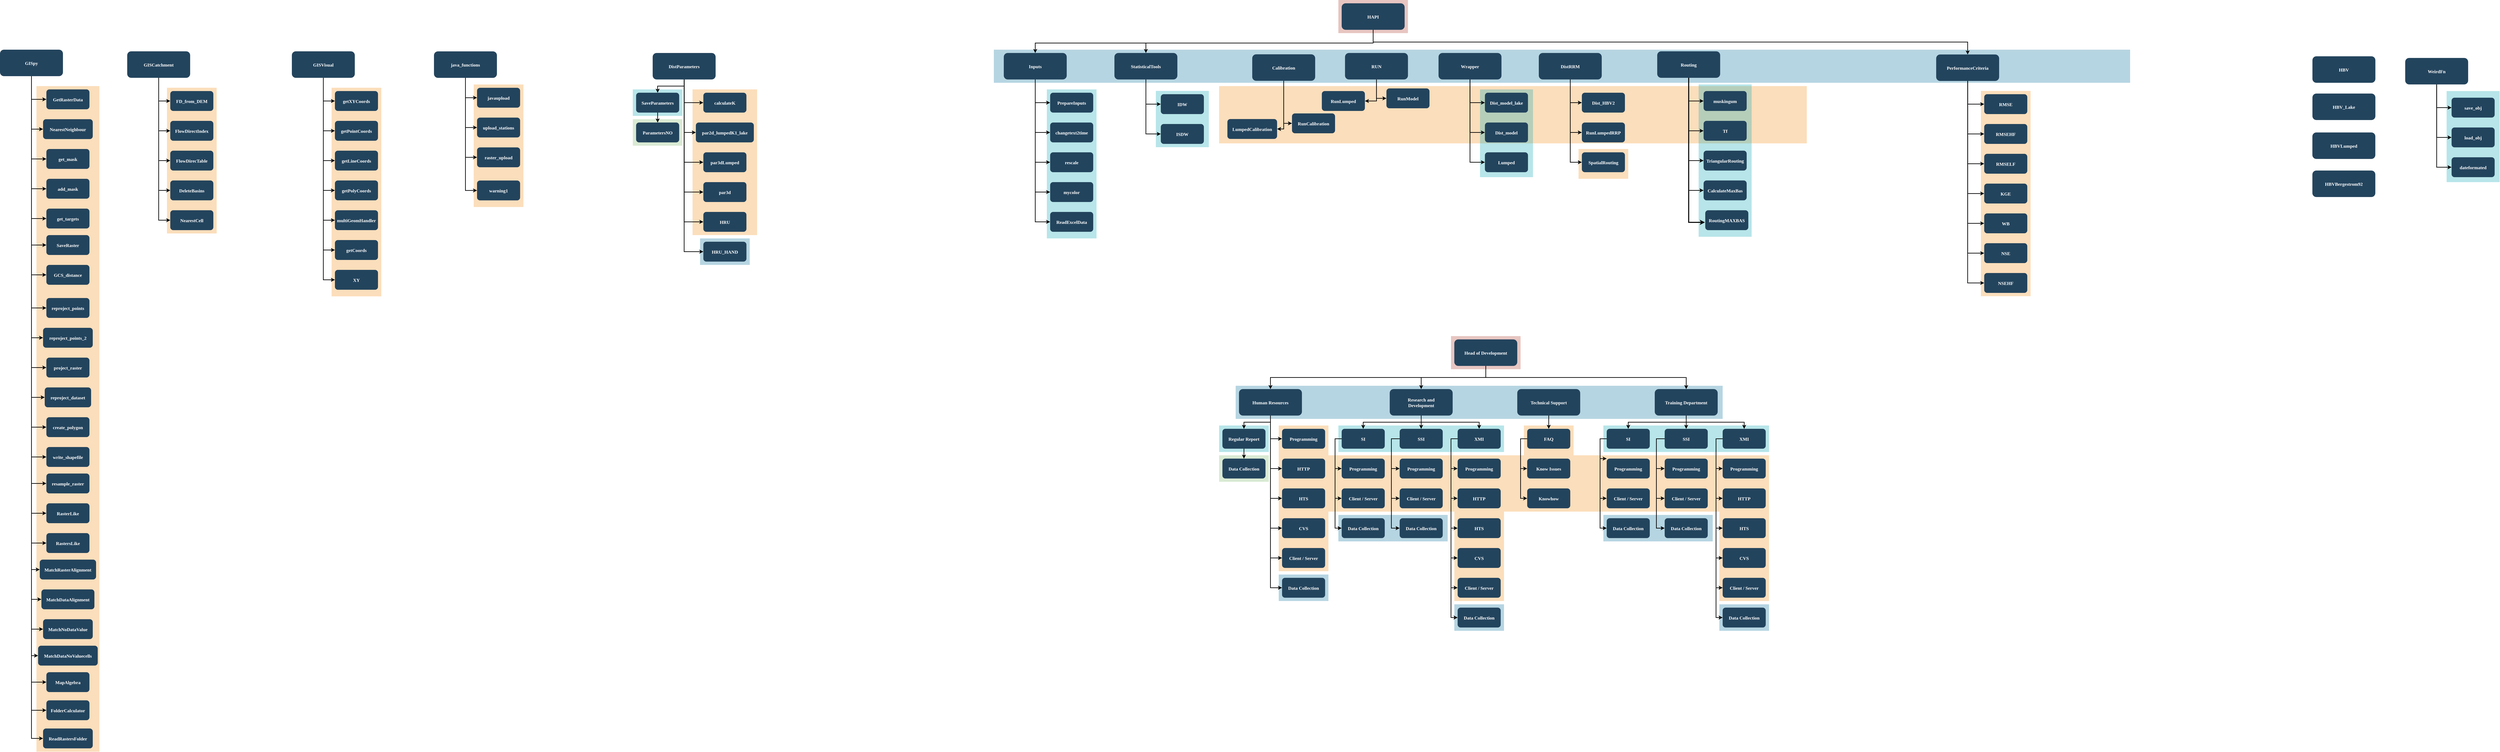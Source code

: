 <mxfile version="11.2.5" type="device" pages="1"><diagram id="lhcam2MbxiGKEBuiwz6B" name="Page-1"><mxGraphModel dx="4541" dy="708" grid="1" gridSize="10" guides="1" tooltips="1" connect="1" arrows="1" fold="1" page="1" pageScale="1" pageWidth="850" pageHeight="1100" math="0" shadow="0"><root><mxCell id="0"/><mxCell id="1" parent="0"/><mxCell id="yv6cY5HawdPauyQKYsne-127" value="" style="fillColor=#F2931E;strokeColor=none;opacity=30;" parent="1" vertex="1"><mxGeometry x="360" y="280" width="1774" height="173" as="geometry"/></mxCell><mxCell id="d1zGb4ArJcmBCG-6OyBc-31" value="" style="fillColor=#AE4132;strokeColor=none;opacity=30;" parent="1" vertex="1"><mxGeometry x="720" y="20" width="210" height="100.0" as="geometry"/></mxCell><mxCell id="d1zGb4ArJcmBCG-6OyBc-32" value="" style="fillColor=#10739E;strokeColor=none;opacity=30;" parent="1" vertex="1"><mxGeometry x="-320" y="170" width="3430" height="100" as="geometry"/></mxCell><mxCell id="d1zGb4ArJcmBCG-6OyBc-33" value="" style="fillColor=#F2931E;strokeColor=none;opacity=30;" parent="1" vertex="1"><mxGeometry x="2659.571" y="294.5" width="150" height="620" as="geometry"/></mxCell><mxCell id="d1zGb4ArJcmBCG-6OyBc-34" value="" style="fillColor=#F2931E;strokeColor=none;opacity=30;" parent="1" vertex="1"><mxGeometry x="-1890" y="275.167" width="150" height="370" as="geometry"/></mxCell><mxCell id="d1zGb4ArJcmBCG-6OyBc-36" value="" style="fillColor=#F2931E;strokeColor=none;opacity=30;" parent="1" vertex="1"><mxGeometry x="-2319" y="285" width="150" height="630" as="geometry"/></mxCell><mxCell id="d1zGb4ArJcmBCG-6OyBc-45" value="" style="fillColor=#12AAB5;strokeColor=none;opacity=30;" parent="1" vertex="1"><mxGeometry x="-160" y="290" width="150" height="450" as="geometry"/></mxCell><mxCell id="Qtzoy8OIH2-sHQJFuQ0N-335" style="edgeStyle=orthogonalEdgeStyle;rounded=0;orthogonalLoop=1;jettySize=auto;html=1;strokeWidth=2;entryX=0.5;entryY=0;entryDx=0;entryDy=0;" parent="1" source="d1zGb4ArJcmBCG-6OyBc-47" target="d1zGb4ArJcmBCG-6OyBc-400" edge="1"><mxGeometry relative="1" as="geometry"><Array as="points"><mxPoint x="825" y="150"/><mxPoint x="139" y="150"/></Array></mxGeometry></mxCell><mxCell id="d1zGb4ArJcmBCG-6OyBc-47" value="HAPI" style="rounded=1;fillColor=#23445D;gradientColor=none;strokeColor=none;fontColor=#FFFFFF;fontStyle=1;fontFamily=Tahoma;fontSize=14" parent="1" vertex="1"><mxGeometry x="730" y="30.0" width="190" height="80" as="geometry"/></mxCell><mxCell id="d1zGb4ArJcmBCG-6OyBc-48" value="PerformanceCriteria" style="rounded=1;fillColor=#23445D;gradientColor=none;strokeColor=none;fontColor=#FFFFFF;fontStyle=1;fontFamily=Tahoma;fontSize=14" parent="1" vertex="1"><mxGeometry x="2524.571" y="184.5" width="190" height="80" as="geometry"/></mxCell><mxCell id="d1zGb4ArJcmBCG-6OyBc-49" value="" style="edgeStyle=elbowEdgeStyle;elbow=vertical;strokeWidth=2;rounded=0" parent="1" source="d1zGb4ArJcmBCG-6OyBc-47" target="d1zGb4ArJcmBCG-6OyBc-48" edge="1"><mxGeometry x="310" y="60.0" width="100" height="100" as="geometry"><mxPoint x="310" y="160.0" as="sourcePoint"/><mxPoint x="410" y="60.0" as="targetPoint"/><Array as="points"><mxPoint x="825" y="147"/><mxPoint x="825" y="147"/><mxPoint x="825" y="147"/></Array></mxGeometry></mxCell><mxCell id="d1zGb4ArJcmBCG-6OyBc-690" style="edgeStyle=orthogonalEdgeStyle;rounded=0;orthogonalLoop=1;jettySize=auto;html=1;entryX=0;entryY=0.5;entryDx=0;entryDy=0;strokeWidth=2;" parent="1" source="d1zGb4ArJcmBCG-6OyBc-50" target="d1zGb4ArJcmBCG-6OyBc-688" edge="1"><mxGeometry relative="1" as="geometry"/></mxCell><mxCell id="d1zGb4ArJcmBCG-6OyBc-50" value="java_functions" style="rounded=1;fillColor=#23445D;gradientColor=none;strokeColor=none;fontColor=#FFFFFF;fontStyle=1;fontFamily=Tahoma;fontSize=14" parent="1" vertex="1"><mxGeometry x="-2010" y="175.167" width="190" height="80" as="geometry"/></mxCell><mxCell id="d1zGb4ArJcmBCG-6OyBc-686" style="edgeStyle=orthogonalEdgeStyle;rounded=0;orthogonalLoop=1;jettySize=auto;html=1;entryX=0;entryY=0.5;entryDx=0;entryDy=0;strokeWidth=2;" parent="1" source="d1zGb4ArJcmBCG-6OyBc-51" target="d1zGb4ArJcmBCG-6OyBc-682" edge="1"><mxGeometry relative="1" as="geometry"/></mxCell><mxCell id="d1zGb4ArJcmBCG-6OyBc-51" value="Inputs" style="rounded=1;fillColor=#23445D;gradientColor=none;strokeColor=none;fontColor=#FFFFFF;fontStyle=1;fontFamily=Tahoma;fontSize=14" parent="1" vertex="1"><mxGeometry x="-290.0" y="180.0" width="190" height="80" as="geometry"/></mxCell><mxCell id="d1zGb4ArJcmBCG-6OyBc-680" style="edgeStyle=orthogonalEdgeStyle;rounded=0;orthogonalLoop=1;jettySize=auto;html=1;entryX=0;entryY=0.5;entryDx=0;entryDy=0;strokeWidth=2;" parent="1" source="d1zGb4ArJcmBCG-6OyBc-52" target="d1zGb4ArJcmBCG-6OyBc-679" edge="1"><mxGeometry relative="1" as="geometry"/></mxCell><mxCell id="d1zGb4ArJcmBCG-6OyBc-52" value="GISVisual" style="rounded=1;fillColor=#23445D;gradientColor=none;strokeColor=none;fontColor=#FFFFFF;fontStyle=1;fontFamily=Tahoma;fontSize=14" parent="1" vertex="1"><mxGeometry x="-2439" y="175" width="190" height="80" as="geometry"/></mxCell><mxCell id="d1zGb4ArJcmBCG-6OyBc-55" value="getXYCoords" style="rounded=1;fillColor=#23445D;gradientColor=none;strokeColor=none;fontColor=#FFFFFF;fontStyle=1;fontFamily=Tahoma;fontSize=14" parent="1" vertex="1"><mxGeometry x="-2309" y="295" width="130" height="60" as="geometry"/></mxCell><mxCell id="d1zGb4ArJcmBCG-6OyBc-56" value="getPointCoords" style="rounded=1;fillColor=#23445D;gradientColor=none;strokeColor=none;fontColor=#FFFFFF;fontStyle=1;fontFamily=Tahoma;fontSize=14" parent="1" vertex="1"><mxGeometry x="-2309" y="385" width="130" height="60" as="geometry"/></mxCell><mxCell id="d1zGb4ArJcmBCG-6OyBc-57" value="getLineCoords" style="rounded=1;fillColor=#23445D;gradientColor=none;strokeColor=none;fontColor=#FFFFFF;fontStyle=1;fontFamily=Tahoma;fontSize=14" parent="1" vertex="1"><mxGeometry x="-2309" y="475" width="130" height="60" as="geometry"/></mxCell><mxCell id="d1zGb4ArJcmBCG-6OyBc-58" value="getPolyCoords" style="rounded=1;fillColor=#23445D;gradientColor=none;strokeColor=none;fontColor=#FFFFFF;fontStyle=1;fontFamily=Tahoma;fontSize=14" parent="1" vertex="1"><mxGeometry x="-2309" y="565" width="130" height="60" as="geometry"/></mxCell><mxCell id="d1zGb4ArJcmBCG-6OyBc-59" value="multiGeomHandler" style="rounded=1;fillColor=#23445D;gradientColor=none;strokeColor=none;fontColor=#FFFFFF;fontStyle=1;fontFamily=Tahoma;fontSize=14" parent="1" vertex="1"><mxGeometry x="-2309" y="655" width="130" height="60" as="geometry"/></mxCell><mxCell id="d1zGb4ArJcmBCG-6OyBc-60" value="getCoords" style="rounded=1;fillColor=#23445D;gradientColor=none;strokeColor=none;fontColor=#FFFFFF;fontStyle=1;fontFamily=Tahoma;fontSize=14" parent="1" vertex="1"><mxGeometry x="-2309" y="745" width="130" height="60" as="geometry"/></mxCell><mxCell id="d1zGb4ArJcmBCG-6OyBc-61" value="PrepareInputs" style="rounded=1;fillColor=#23445D;gradientColor=none;strokeColor=none;fontColor=#FFFFFF;fontStyle=1;fontFamily=Tahoma;fontSize=14" parent="1" vertex="1"><mxGeometry x="-150" y="300" width="130" height="60" as="geometry"/></mxCell><mxCell id="d1zGb4ArJcmBCG-6OyBc-62" value="changetext2time" style="rounded=1;fillColor=#23445D;gradientColor=none;strokeColor=none;fontColor=#FFFFFF;fontStyle=1;fontFamily=Tahoma;fontSize=14" parent="1" vertex="1"><mxGeometry x="-150" y="390" width="130" height="60" as="geometry"/></mxCell><mxCell id="d1zGb4ArJcmBCG-6OyBc-63" value="rescale" style="rounded=1;fillColor=#23445D;gradientColor=none;strokeColor=none;fontColor=#FFFFFF;fontStyle=1;fontFamily=Tahoma;fontSize=14" parent="1" vertex="1"><mxGeometry x="-150" y="480" width="130" height="60" as="geometry"/></mxCell><mxCell id="d1zGb4ArJcmBCG-6OyBc-64" value="mycolor" style="rounded=1;fillColor=#23445D;gradientColor=none;strokeColor=none;fontColor=#FFFFFF;fontStyle=1;fontFamily=Tahoma;fontSize=14" parent="1" vertex="1"><mxGeometry x="-150" y="570" width="130" height="60" as="geometry"/></mxCell><mxCell id="d1zGb4ArJcmBCG-6OyBc-76" value="javaupload" style="rounded=1;fillColor=#23445D;gradientColor=none;strokeColor=none;fontColor=#FFFFFF;fontStyle=1;fontFamily=Tahoma;fontSize=14" parent="1" vertex="1"><mxGeometry x="-1880" y="285.167" width="130" height="60" as="geometry"/></mxCell><mxCell id="d1zGb4ArJcmBCG-6OyBc-77" value="upload_stations" style="rounded=1;fillColor=#23445D;gradientColor=none;strokeColor=none;fontColor=#FFFFFF;fontStyle=1;fontFamily=Tahoma;fontSize=14" parent="1" vertex="1"><mxGeometry x="-1880" y="375.167" width="130" height="60" as="geometry"/></mxCell><mxCell id="d1zGb4ArJcmBCG-6OyBc-78" value="raster_upload" style="rounded=1;fillColor=#23445D;gradientColor=none;strokeColor=none;fontColor=#FFFFFF;fontStyle=1;fontFamily=Tahoma;fontSize=14" parent="1" vertex="1"><mxGeometry x="-1880" y="465.167" width="130" height="60" as="geometry"/></mxCell><mxCell id="d1zGb4ArJcmBCG-6OyBc-87" value="RMSE" style="rounded=1;fillColor=#23445D;gradientColor=none;strokeColor=none;fontColor=#FFFFFF;fontStyle=1;fontFamily=Tahoma;fontSize=14" parent="1" vertex="1"><mxGeometry x="2669.571" y="304.5" width="130" height="60" as="geometry"/></mxCell><mxCell id="d1zGb4ArJcmBCG-6OyBc-88" value="RMSEHF" style="rounded=1;fillColor=#23445D;gradientColor=none;strokeColor=none;fontColor=#FFFFFF;fontStyle=1;fontFamily=Tahoma;fontSize=14" parent="1" vertex="1"><mxGeometry x="2669.571" y="394.5" width="130" height="60" as="geometry"/></mxCell><mxCell id="d1zGb4ArJcmBCG-6OyBc-89" value="RMSELF" style="rounded=1;fillColor=#23445D;gradientColor=none;strokeColor=none;fontColor=#FFFFFF;fontStyle=1;fontFamily=Tahoma;fontSize=14" parent="1" vertex="1"><mxGeometry x="2669.571" y="484.5" width="130" height="60" as="geometry"/></mxCell><mxCell id="d1zGb4ArJcmBCG-6OyBc-90" value="KGE" style="rounded=1;fillColor=#23445D;gradientColor=none;strokeColor=none;fontColor=#FFFFFF;fontStyle=1;fontFamily=Tahoma;fontSize=14" parent="1" vertex="1"><mxGeometry x="2669.571" y="574.5" width="130" height="60" as="geometry"/></mxCell><mxCell id="d1zGb4ArJcmBCG-6OyBc-91" value="WB" style="rounded=1;fillColor=#23445D;gradientColor=none;strokeColor=none;fontColor=#FFFFFF;fontStyle=1;fontFamily=Tahoma;fontSize=14" parent="1" vertex="1"><mxGeometry x="2669.571" y="664.5" width="130" height="60" as="geometry"/></mxCell><mxCell id="d1zGb4ArJcmBCG-6OyBc-92" value="NSE" style="rounded=1;fillColor=#23445D;gradientColor=none;strokeColor=none;fontColor=#FFFFFF;fontStyle=1;fontFamily=Tahoma;fontSize=14" parent="1" vertex="1"><mxGeometry x="2669.571" y="754.5" width="130" height="60" as="geometry"/></mxCell><mxCell id="d1zGb4ArJcmBCG-6OyBc-93" value="NSEHF" style="rounded=1;fillColor=#23445D;gradientColor=none;strokeColor=none;fontColor=#FFFFFF;fontStyle=1;fontFamily=Tahoma;fontSize=14" parent="1" vertex="1"><mxGeometry x="2669.571" y="844.5" width="130" height="60" as="geometry"/></mxCell><mxCell id="d1zGb4ArJcmBCG-6OyBc-94" value="" style="edgeStyle=elbowEdgeStyle;elbow=vertical;strokeWidth=2;rounded=0;exitX=0.5;exitY=1;exitDx=0;exitDy=0;" parent="1" source="d1zGb4ArJcmBCG-6OyBc-47" target="d1zGb4ArJcmBCG-6OyBc-51" edge="1"><mxGeometry x="190" y="70.0" width="100" height="100" as="geometry"><mxPoint x="695" y="110" as="sourcePoint"/><mxPoint x="1310.0" y="190.0" as="targetPoint"/><Array as="points"><mxPoint x="340" y="150"/></Array></mxGeometry></mxCell><mxCell id="d1zGb4ArJcmBCG-6OyBc-97" value="" style="edgeStyle=elbowEdgeStyle;elbow=horizontal;strokeWidth=2;rounded=0" parent="1" source="d1zGb4ArJcmBCG-6OyBc-52" target="d1zGb4ArJcmBCG-6OyBc-55" edge="1"><mxGeometry x="-2569" y="-25" width="100" height="100" as="geometry"><mxPoint x="-2569" y="75" as="sourcePoint"/><mxPoint x="-2469" y="-25" as="targetPoint"/><Array as="points"><mxPoint x="-2344" y="275"/></Array></mxGeometry></mxCell><mxCell id="d1zGb4ArJcmBCG-6OyBc-98" value="" style="edgeStyle=elbowEdgeStyle;elbow=horizontal;strokeWidth=2;rounded=0" parent="1" source="d1zGb4ArJcmBCG-6OyBc-52" target="d1zGb4ArJcmBCG-6OyBc-56" edge="1"><mxGeometry x="-2569" y="-25" width="100" height="100" as="geometry"><mxPoint x="-2569" y="75" as="sourcePoint"/><mxPoint x="-2469" y="-25" as="targetPoint"/><Array as="points"><mxPoint x="-2344" y="315"/></Array></mxGeometry></mxCell><mxCell id="d1zGb4ArJcmBCG-6OyBc-99" value="" style="edgeStyle=elbowEdgeStyle;elbow=horizontal;strokeWidth=2;rounded=0" parent="1" source="d1zGb4ArJcmBCG-6OyBc-52" target="d1zGb4ArJcmBCG-6OyBc-57" edge="1"><mxGeometry x="-2569" y="-25" width="100" height="100" as="geometry"><mxPoint x="-2569" y="75" as="sourcePoint"/><mxPoint x="-2469" y="-25" as="targetPoint"/><Array as="points"><mxPoint x="-2344" y="365"/></Array></mxGeometry></mxCell><mxCell id="d1zGb4ArJcmBCG-6OyBc-100" value="" style="edgeStyle=elbowEdgeStyle;elbow=horizontal;strokeWidth=2;rounded=0" parent="1" source="d1zGb4ArJcmBCG-6OyBc-52" target="d1zGb4ArJcmBCG-6OyBc-58" edge="1"><mxGeometry x="-2569" y="-25" width="100" height="100" as="geometry"><mxPoint x="-2569" y="75" as="sourcePoint"/><mxPoint x="-2469" y="-25" as="targetPoint"/><Array as="points"><mxPoint x="-2344" y="415"/></Array></mxGeometry></mxCell><mxCell id="d1zGb4ArJcmBCG-6OyBc-101" value="" style="edgeStyle=elbowEdgeStyle;elbow=horizontal;strokeWidth=2;rounded=0" parent="1" source="d1zGb4ArJcmBCG-6OyBc-52" target="d1zGb4ArJcmBCG-6OyBc-59" edge="1"><mxGeometry x="-2569" y="-25" width="100" height="100" as="geometry"><mxPoint x="-2569" y="75" as="sourcePoint"/><mxPoint x="-2469" y="-25" as="targetPoint"/><Array as="points"><mxPoint x="-2344" y="455"/></Array></mxGeometry></mxCell><mxCell id="d1zGb4ArJcmBCG-6OyBc-102" value="" style="edgeStyle=elbowEdgeStyle;elbow=horizontal;strokeWidth=2;rounded=0" parent="1" source="d1zGb4ArJcmBCG-6OyBc-52" target="d1zGb4ArJcmBCG-6OyBc-60" edge="1"><mxGeometry x="-2569" y="-25" width="100" height="100" as="geometry"><mxPoint x="-2569" y="75" as="sourcePoint"/><mxPoint x="-2469" y="-25" as="targetPoint"/><Array as="points"><mxPoint x="-2344" y="505"/></Array></mxGeometry></mxCell><mxCell id="d1zGb4ArJcmBCG-6OyBc-103" value="" style="edgeStyle=elbowEdgeStyle;elbow=horizontal;strokeWidth=2;rounded=0;exitX=0.5;exitY=1;exitDx=0;exitDy=0;" parent="1" source="d1zGb4ArJcmBCG-6OyBc-51" target="d1zGb4ArJcmBCG-6OyBc-62" edge="1"><mxGeometry x="-590" y="-20.0" width="100" height="100" as="geometry"><mxPoint x="-590" y="80.0" as="sourcePoint"/><mxPoint x="-490" y="-20.0" as="targetPoint"/><Array as="points"><mxPoint x="-195" y="340"/></Array></mxGeometry></mxCell><mxCell id="d1zGb4ArJcmBCG-6OyBc-104" value="" style="edgeStyle=elbowEdgeStyle;elbow=horizontal;strokeWidth=2;rounded=0;exitX=0.5;exitY=1;exitDx=0;exitDy=0;" parent="1" source="d1zGb4ArJcmBCG-6OyBc-51" target="d1zGb4ArJcmBCG-6OyBc-63" edge="1"><mxGeometry x="-590" y="-20.0" width="100" height="100" as="geometry"><mxPoint x="-590" y="80.0" as="sourcePoint"/><mxPoint x="-490" y="-20.0" as="targetPoint"/><Array as="points"><mxPoint x="-195" y="380"/></Array></mxGeometry></mxCell><mxCell id="d1zGb4ArJcmBCG-6OyBc-105" value="" style="edgeStyle=elbowEdgeStyle;elbow=horizontal;strokeWidth=2;rounded=0;exitX=0.5;exitY=1;exitDx=0;exitDy=0;" parent="1" source="d1zGb4ArJcmBCG-6OyBc-51" target="d1zGb4ArJcmBCG-6OyBc-64" edge="1"><mxGeometry x="-590" y="-20.0" width="100" height="100" as="geometry"><mxPoint x="-265" y="330" as="sourcePoint"/><mxPoint x="-490" y="-20.0" as="targetPoint"/><Array as="points"><mxPoint x="-195" y="430"/></Array></mxGeometry></mxCell><mxCell id="d1zGb4ArJcmBCG-6OyBc-115" value="" style="edgeStyle=elbowEdgeStyle;elbow=horizontal;strokeWidth=2;rounded=0;exitX=0.5;exitY=1;exitDx=0;exitDy=0;" parent="1" source="d1zGb4ArJcmBCG-6OyBc-50" target="d1zGb4ArJcmBCG-6OyBc-77" edge="1"><mxGeometry x="-2880" y="-34.833" width="100" height="100" as="geometry"><mxPoint x="-2880" y="65.167" as="sourcePoint"/><mxPoint x="-2780" y="-34.833" as="targetPoint"/><Array as="points"><mxPoint x="-1915" y="335.167"/></Array></mxGeometry></mxCell><mxCell id="d1zGb4ArJcmBCG-6OyBc-116" value="" style="edgeStyle=elbowEdgeStyle;elbow=horizontal;strokeWidth=2;rounded=0;exitX=0.5;exitY=1;exitDx=0;exitDy=0;" parent="1" source="d1zGb4ArJcmBCG-6OyBc-50" target="d1zGb4ArJcmBCG-6OyBc-78" edge="1"><mxGeometry x="-2880" y="-34.833" width="100" height="100" as="geometry"><mxPoint x="-2880" y="65.167" as="sourcePoint"/><mxPoint x="-2780" y="-34.833" as="targetPoint"/><Array as="points"><mxPoint x="-1915" y="375.167"/></Array></mxGeometry></mxCell><mxCell id="d1zGb4ArJcmBCG-6OyBc-123" value="" style="edgeStyle=elbowEdgeStyle;elbow=horizontal;strokeWidth=2;rounded=0;exitX=0.5;exitY=1;exitDx=0;exitDy=0;" parent="1" source="d1zGb4ArJcmBCG-6OyBc-48" target="d1zGb4ArJcmBCG-6OyBc-88" edge="1"><mxGeometry x="1079.571" y="-15.5" width="100" height="100" as="geometry"><mxPoint x="1079.571" y="84.5" as="sourcePoint"/><mxPoint x="1179.571" y="-15.5" as="targetPoint"/><Array as="points"><mxPoint x="2619.571" y="344.5"/></Array></mxGeometry></mxCell><mxCell id="d1zGb4ArJcmBCG-6OyBc-124" value="" style="edgeStyle=elbowEdgeStyle;elbow=horizontal;strokeWidth=2;rounded=0;exitX=0.5;exitY=1;exitDx=0;exitDy=0;" parent="1" source="d1zGb4ArJcmBCG-6OyBc-48" target="d1zGb4ArJcmBCG-6OyBc-89" edge="1"><mxGeometry x="1079.571" y="-15.5" width="100" height="100" as="geometry"><mxPoint x="1079.571" y="84.5" as="sourcePoint"/><mxPoint x="1179.571" y="-15.5" as="targetPoint"/><Array as="points"><mxPoint x="2619.571" y="384.5"/></Array></mxGeometry></mxCell><mxCell id="d1zGb4ArJcmBCG-6OyBc-125" value="" style="edgeStyle=elbowEdgeStyle;elbow=horizontal;strokeWidth=2;rounded=0;exitX=0.5;exitY=1;exitDx=0;exitDy=0;" parent="1" source="d1zGb4ArJcmBCG-6OyBc-48" target="d1zGb4ArJcmBCG-6OyBc-90" edge="1"><mxGeometry x="1079.571" y="-15.5" width="100" height="100" as="geometry"><mxPoint x="1079.571" y="84.5" as="sourcePoint"/><mxPoint x="1179.571" y="-15.5" as="targetPoint"/><Array as="points"><mxPoint x="2619.571" y="434.5"/></Array></mxGeometry></mxCell><mxCell id="d1zGb4ArJcmBCG-6OyBc-126" value="" style="edgeStyle=elbowEdgeStyle;elbow=horizontal;strokeWidth=2;rounded=0;exitX=0.5;exitY=1;exitDx=0;exitDy=0;" parent="1" source="d1zGb4ArJcmBCG-6OyBc-48" target="d1zGb4ArJcmBCG-6OyBc-91" edge="1"><mxGeometry x="1079.571" y="-15.5" width="100" height="100" as="geometry"><mxPoint x="1079.571" y="84.5" as="sourcePoint"/><mxPoint x="1179.571" y="-15.5" as="targetPoint"/><Array as="points"><mxPoint x="2619.571" y="464.5"/></Array></mxGeometry></mxCell><mxCell id="d1zGb4ArJcmBCG-6OyBc-127" value="" style="edgeStyle=elbowEdgeStyle;elbow=horizontal;strokeWidth=2;rounded=0;exitX=0.5;exitY=1;exitDx=0;exitDy=0;" parent="1" source="d1zGb4ArJcmBCG-6OyBc-48" target="d1zGb4ArJcmBCG-6OyBc-92" edge="1"><mxGeometry x="1079.571" y="-15.5" width="100" height="100" as="geometry"><mxPoint x="1079.571" y="84.5" as="sourcePoint"/><mxPoint x="1179.571" y="-15.5" as="targetPoint"/><Array as="points"><mxPoint x="2619.571" y="524.5"/></Array></mxGeometry></mxCell><mxCell id="d1zGb4ArJcmBCG-6OyBc-128" value="" style="edgeStyle=elbowEdgeStyle;elbow=horizontal;strokeWidth=2;rounded=0;exitX=0.5;exitY=1;exitDx=0;exitDy=0;" parent="1" source="d1zGb4ArJcmBCG-6OyBc-48" target="d1zGb4ArJcmBCG-6OyBc-93" edge="1"><mxGeometry x="1079.571" y="-15.5" width="100" height="100" as="geometry"><mxPoint x="1079.571" y="84.5" as="sourcePoint"/><mxPoint x="1179.571" y="-15.5" as="targetPoint"/><Array as="points"><mxPoint x="2619.571" y="564.5"/></Array></mxGeometry></mxCell><mxCell id="d1zGb4ArJcmBCG-6OyBc-130" value="" style="edgeStyle=elbowEdgeStyle;elbow=vertical;strokeWidth=2;rounded=0;entryX=0;entryY=0.5;entryDx=0;entryDy=0;exitX=0.5;exitY=1;exitDx=0;exitDy=0;" parent="1" source="d1zGb4ArJcmBCG-6OyBc-51" target="d1zGb4ArJcmBCG-6OyBc-61" edge="1"><mxGeometry x="-875" y="-20.0" width="100" height="100" as="geometry"><mxPoint x="-875" y="80.0" as="sourcePoint"/><mxPoint x="-174" y="330" as="targetPoint"/><Array as="points"><mxPoint x="-185" y="330"/></Array></mxGeometry></mxCell><mxCell id="d1zGb4ArJcmBCG-6OyBc-132" value="" style="edgeStyle=elbowEdgeStyle;elbow=vertical;strokeWidth=2;rounded=0;entryX=0;entryY=0.5;entryDx=0;entryDy=0;" parent="1" source="d1zGb4ArJcmBCG-6OyBc-50" target="d1zGb4ArJcmBCG-6OyBc-76" edge="1"><mxGeometry x="-2980" y="-24.833" width="100" height="100" as="geometry"><mxPoint x="-2980" y="75.167" as="sourcePoint"/><mxPoint x="-2880" y="-24.833" as="targetPoint"/><Array as="points"><mxPoint x="-1915" y="315.167"/></Array></mxGeometry></mxCell><mxCell id="d1zGb4ArJcmBCG-6OyBc-135" value="" style="edgeStyle=elbowEdgeStyle;elbow=vertical;strokeWidth=2;rounded=0;entryX=0;entryY=0.5;entryDx=0;entryDy=0;" parent="1" source="d1zGb4ArJcmBCG-6OyBc-48" target="d1zGb4ArJcmBCG-6OyBc-87" edge="1"><mxGeometry x="1139.571" y="-15.5" width="100" height="100" as="geometry"><mxPoint x="1139.571" y="84.5" as="sourcePoint"/><mxPoint x="1239.571" y="-15.5" as="targetPoint"/><Array as="points"><mxPoint x="2619.571" y="334.5"/></Array></mxGeometry></mxCell><mxCell id="d1zGb4ArJcmBCG-6OyBc-221" value="" style="fillColor=#F2931E;strokeColor=none;opacity=30;" parent="1" vertex="1"><mxGeometry x="-3210" y="280" width="190" height="2010" as="geometry"/></mxCell><mxCell id="d1zGb4ArJcmBCG-6OyBc-661" style="edgeStyle=orthogonalEdgeStyle;rounded=0;orthogonalLoop=1;jettySize=auto;html=1;entryX=0;entryY=0.5;entryDx=0;entryDy=0;strokeWidth=2;" parent="1" source="d1zGb4ArJcmBCG-6OyBc-225" target="d1zGb4ArJcmBCG-6OyBc-641" edge="1"><mxGeometry relative="1" as="geometry"/></mxCell><mxCell id="d1zGb4ArJcmBCG-6OyBc-662" style="edgeStyle=orthogonalEdgeStyle;rounded=0;orthogonalLoop=1;jettySize=auto;html=1;entryX=0;entryY=0.5;entryDx=0;entryDy=0;strokeWidth=2;" parent="1" source="d1zGb4ArJcmBCG-6OyBc-225" target="d1zGb4ArJcmBCG-6OyBc-646" edge="1"><mxGeometry relative="1" as="geometry"/></mxCell><mxCell id="d1zGb4ArJcmBCG-6OyBc-663" style="edgeStyle=orthogonalEdgeStyle;rounded=0;orthogonalLoop=1;jettySize=auto;html=1;entryX=0;entryY=0.5;entryDx=0;entryDy=0;strokeWidth=2;" parent="1" source="d1zGb4ArJcmBCG-6OyBc-225" target="d1zGb4ArJcmBCG-6OyBc-645" edge="1"><mxGeometry relative="1" as="geometry"/></mxCell><mxCell id="d1zGb4ArJcmBCG-6OyBc-664" style="edgeStyle=orthogonalEdgeStyle;rounded=0;orthogonalLoop=1;jettySize=auto;html=1;entryX=0;entryY=0.5;entryDx=0;entryDy=0;strokeWidth=2;" parent="1" source="d1zGb4ArJcmBCG-6OyBc-225" target="d1zGb4ArJcmBCG-6OyBc-644" edge="1"><mxGeometry relative="1" as="geometry"/></mxCell><mxCell id="d1zGb4ArJcmBCG-6OyBc-665" style="edgeStyle=orthogonalEdgeStyle;rounded=0;orthogonalLoop=1;jettySize=auto;html=1;entryX=0;entryY=0.5;entryDx=0;entryDy=0;strokeWidth=2;" parent="1" source="d1zGb4ArJcmBCG-6OyBc-225" target="d1zGb4ArJcmBCG-6OyBc-643" edge="1"><mxGeometry relative="1" as="geometry"/></mxCell><mxCell id="d1zGb4ArJcmBCG-6OyBc-666" style="edgeStyle=orthogonalEdgeStyle;rounded=0;orthogonalLoop=1;jettySize=auto;html=1;entryX=0;entryY=0.5;entryDx=0;entryDy=0;strokeWidth=2;" parent="1" source="d1zGb4ArJcmBCG-6OyBc-225" target="d1zGb4ArJcmBCG-6OyBc-642" edge="1"><mxGeometry relative="1" as="geometry"/></mxCell><mxCell id="d1zGb4ArJcmBCG-6OyBc-667" style="edgeStyle=orthogonalEdgeStyle;rounded=0;orthogonalLoop=1;jettySize=auto;html=1;entryX=0;entryY=0.5;entryDx=0;entryDy=0;strokeWidth=2;" parent="1" source="d1zGb4ArJcmBCG-6OyBc-225" target="d1zGb4ArJcmBCG-6OyBc-648" edge="1"><mxGeometry relative="1" as="geometry"/></mxCell><mxCell id="d1zGb4ArJcmBCG-6OyBc-668" style="edgeStyle=orthogonalEdgeStyle;rounded=0;orthogonalLoop=1;jettySize=auto;html=1;entryX=0;entryY=0.5;entryDx=0;entryDy=0;strokeWidth=2;" parent="1" source="d1zGb4ArJcmBCG-6OyBc-225" target="d1zGb4ArJcmBCG-6OyBc-653" edge="1"><mxGeometry relative="1" as="geometry"/></mxCell><mxCell id="d1zGb4ArJcmBCG-6OyBc-669" style="edgeStyle=orthogonalEdgeStyle;rounded=0;orthogonalLoop=1;jettySize=auto;html=1;strokeWidth=2;entryX=0;entryY=0.5;entryDx=0;entryDy=0;" parent="1" source="d1zGb4ArJcmBCG-6OyBc-225" target="d1zGb4ArJcmBCG-6OyBc-652" edge="1"><mxGeometry relative="1" as="geometry"/></mxCell><mxCell id="d1zGb4ArJcmBCG-6OyBc-670" style="edgeStyle=orthogonalEdgeStyle;rounded=0;orthogonalLoop=1;jettySize=auto;html=1;entryX=0;entryY=0.5;entryDx=0;entryDy=0;strokeWidth=2;" parent="1" source="d1zGb4ArJcmBCG-6OyBc-225" target="d1zGb4ArJcmBCG-6OyBc-651" edge="1"><mxGeometry relative="1" as="geometry"/></mxCell><mxCell id="d1zGb4ArJcmBCG-6OyBc-671" style="edgeStyle=orthogonalEdgeStyle;rounded=0;orthogonalLoop=1;jettySize=auto;html=1;entryX=0;entryY=0.5;entryDx=0;entryDy=0;strokeWidth=2;" parent="1" source="d1zGb4ArJcmBCG-6OyBc-225" target="d1zGb4ArJcmBCG-6OyBc-650" edge="1"><mxGeometry relative="1" as="geometry"/></mxCell><mxCell id="d1zGb4ArJcmBCG-6OyBc-672" style="edgeStyle=orthogonalEdgeStyle;rounded=0;orthogonalLoop=1;jettySize=auto;html=1;entryX=0;entryY=0.5;entryDx=0;entryDy=0;strokeWidth=2;" parent="1" source="d1zGb4ArJcmBCG-6OyBc-225" target="d1zGb4ArJcmBCG-6OyBc-649" edge="1"><mxGeometry relative="1" as="geometry"/></mxCell><mxCell id="d1zGb4ArJcmBCG-6OyBc-673" style="edgeStyle=orthogonalEdgeStyle;rounded=0;orthogonalLoop=1;jettySize=auto;html=1;entryX=0;entryY=0.5;entryDx=0;entryDy=0;strokeWidth=2;" parent="1" source="d1zGb4ArJcmBCG-6OyBc-225" target="d1zGb4ArJcmBCG-6OyBc-657" edge="1"><mxGeometry relative="1" as="geometry"/></mxCell><mxCell id="d1zGb4ArJcmBCG-6OyBc-674" style="edgeStyle=orthogonalEdgeStyle;rounded=0;orthogonalLoop=1;jettySize=auto;html=1;entryX=0;entryY=0.5;entryDx=0;entryDy=0;strokeWidth=2;" parent="1" source="d1zGb4ArJcmBCG-6OyBc-225" target="d1zGb4ArJcmBCG-6OyBc-656" edge="1"><mxGeometry relative="1" as="geometry"/></mxCell><mxCell id="d1zGb4ArJcmBCG-6OyBc-675" style="edgeStyle=orthogonalEdgeStyle;rounded=0;orthogonalLoop=1;jettySize=auto;html=1;entryX=0;entryY=0.5;entryDx=0;entryDy=0;strokeWidth=2;" parent="1" source="d1zGb4ArJcmBCG-6OyBc-225" target="d1zGb4ArJcmBCG-6OyBc-655" edge="1"><mxGeometry relative="1" as="geometry"/></mxCell><mxCell id="d1zGb4ArJcmBCG-6OyBc-676" style="edgeStyle=orthogonalEdgeStyle;rounded=0;orthogonalLoop=1;jettySize=auto;html=1;entryX=0;entryY=0.5;entryDx=0;entryDy=0;strokeWidth=2;" parent="1" source="d1zGb4ArJcmBCG-6OyBc-225" target="d1zGb4ArJcmBCG-6OyBc-654" edge="1"><mxGeometry relative="1" as="geometry"/></mxCell><mxCell id="d1zGb4ArJcmBCG-6OyBc-677" style="edgeStyle=orthogonalEdgeStyle;rounded=0;orthogonalLoop=1;jettySize=auto;html=1;entryX=0;entryY=0.5;entryDx=0;entryDy=0;strokeWidth=2;" parent="1" source="d1zGb4ArJcmBCG-6OyBc-225" target="d1zGb4ArJcmBCG-6OyBc-658" edge="1"><mxGeometry relative="1" as="geometry"/></mxCell><mxCell id="d1zGb4ArJcmBCG-6OyBc-678" style="edgeStyle=orthogonalEdgeStyle;rounded=0;orthogonalLoop=1;jettySize=auto;html=1;entryX=0;entryY=0.5;entryDx=0;entryDy=0;strokeWidth=2;" parent="1" source="d1zGb4ArJcmBCG-6OyBc-225" target="d1zGb4ArJcmBCG-6OyBc-660" edge="1"><mxGeometry relative="1" as="geometry"/></mxCell><mxCell id="d1zGb4ArJcmBCG-6OyBc-225" value="GISpy" style="rounded=1;fillColor=#23445D;gradientColor=none;strokeColor=none;fontColor=#FFFFFF;fontStyle=1;fontFamily=Tahoma;fontSize=14" parent="1" vertex="1"><mxGeometry x="-3320" y="170.0" width="190" height="80" as="geometry"/></mxCell><mxCell id="d1zGb4ArJcmBCG-6OyBc-228" value="GetRasterData" style="rounded=1;fillColor=#23445D;gradientColor=none;strokeColor=none;fontColor=#FFFFFF;fontStyle=1;fontFamily=Tahoma;fontSize=14" parent="1" vertex="1"><mxGeometry x="-3180" y="290" width="130" height="60" as="geometry"/></mxCell><mxCell id="d1zGb4ArJcmBCG-6OyBc-229" value="NearestNeighbour" style="rounded=1;fillColor=#23445D;gradientColor=none;strokeColor=none;fontColor=#FFFFFF;fontStyle=1;fontFamily=Tahoma;fontSize=14" parent="1" vertex="1"><mxGeometry x="-3190" y="380" width="150" height="60" as="geometry"/></mxCell><mxCell id="d1zGb4ArJcmBCG-6OyBc-230" value="get_mask" style="rounded=1;fillColor=#23445D;gradientColor=none;strokeColor=none;fontColor=#FFFFFF;fontStyle=1;fontFamily=Tahoma;fontSize=14" parent="1" vertex="1"><mxGeometry x="-3180" y="470" width="130" height="60" as="geometry"/></mxCell><mxCell id="d1zGb4ArJcmBCG-6OyBc-231" value="add_mask" style="rounded=1;fillColor=#23445D;gradientColor=none;strokeColor=none;fontColor=#FFFFFF;fontStyle=1;fontFamily=Tahoma;fontSize=14" parent="1" vertex="1"><mxGeometry x="-3180" y="560" width="130" height="60" as="geometry"/></mxCell><mxCell id="d1zGb4ArJcmBCG-6OyBc-232" value="get_targets" style="rounded=1;fillColor=#23445D;gradientColor=none;strokeColor=none;fontColor=#FFFFFF;fontStyle=1;fontFamily=Tahoma;fontSize=14" parent="1" vertex="1"><mxGeometry x="-3180" y="650" width="130" height="60" as="geometry"/></mxCell><mxCell id="d1zGb4ArJcmBCG-6OyBc-235" value="" style="edgeStyle=elbowEdgeStyle;elbow=horizontal;strokeWidth=2;rounded=0" parent="1" source="d1zGb4ArJcmBCG-6OyBc-225" target="d1zGb4ArJcmBCG-6OyBc-228" edge="1"><mxGeometry x="-3450" y="-30.0" width="100" height="100" as="geometry"><mxPoint x="-3450" y="70.0" as="sourcePoint"/><mxPoint x="-3350" y="-30.0" as="targetPoint"/><Array as="points"><mxPoint x="-3225" y="270"/></Array></mxGeometry></mxCell><mxCell id="d1zGb4ArJcmBCG-6OyBc-236" value="" style="edgeStyle=elbowEdgeStyle;elbow=horizontal;strokeWidth=2;rounded=0" parent="1" source="d1zGb4ArJcmBCG-6OyBc-225" target="d1zGb4ArJcmBCG-6OyBc-229" edge="1"><mxGeometry x="-3450" y="-30.0" width="100" height="100" as="geometry"><mxPoint x="-3450" y="70.0" as="sourcePoint"/><mxPoint x="-3350" y="-30.0" as="targetPoint"/><Array as="points"><mxPoint x="-3225" y="310"/></Array></mxGeometry></mxCell><mxCell id="d1zGb4ArJcmBCG-6OyBc-237" value="" style="edgeStyle=elbowEdgeStyle;elbow=horizontal;strokeWidth=2;rounded=0" parent="1" source="d1zGb4ArJcmBCG-6OyBc-225" target="d1zGb4ArJcmBCG-6OyBc-230" edge="1"><mxGeometry x="-3450" y="-30.0" width="100" height="100" as="geometry"><mxPoint x="-3450" y="70.0" as="sourcePoint"/><mxPoint x="-3350" y="-30.0" as="targetPoint"/><Array as="points"><mxPoint x="-3225" y="360"/></Array></mxGeometry></mxCell><mxCell id="d1zGb4ArJcmBCG-6OyBc-238" value="" style="edgeStyle=elbowEdgeStyle;elbow=horizontal;strokeWidth=2;rounded=0" parent="1" source="d1zGb4ArJcmBCG-6OyBc-225" target="d1zGb4ArJcmBCG-6OyBc-231" edge="1"><mxGeometry x="-3450" y="-30.0" width="100" height="100" as="geometry"><mxPoint x="-3450" y="70.0" as="sourcePoint"/><mxPoint x="-3350" y="-30.0" as="targetPoint"/><Array as="points"><mxPoint x="-3225" y="410"/></Array></mxGeometry></mxCell><mxCell id="d1zGb4ArJcmBCG-6OyBc-239" value="" style="edgeStyle=elbowEdgeStyle;elbow=horizontal;strokeWidth=2;rounded=0" parent="1" source="d1zGb4ArJcmBCG-6OyBc-225" target="d1zGb4ArJcmBCG-6OyBc-232" edge="1"><mxGeometry x="-3450" y="-30.0" width="100" height="100" as="geometry"><mxPoint x="-3450" y="70.0" as="sourcePoint"/><mxPoint x="-3350" y="-30.0" as="targetPoint"/><Array as="points"><mxPoint x="-3225" y="450"/></Array></mxGeometry></mxCell><mxCell id="d1zGb4ArJcmBCG-6OyBc-242" value="" style="fillColor=#F2931E;strokeColor=none;opacity=30;" parent="1" vertex="1"><mxGeometry x="-2816" y="285.0" width="150.0" height="440.0" as="geometry"/></mxCell><mxCell id="d1zGb4ArJcmBCG-6OyBc-246" value="GISCatchment" style="rounded=1;fillColor=#23445D;gradientColor=none;strokeColor=none;fontColor=#FFFFFF;fontStyle=1;fontFamily=Tahoma;fontSize=14" parent="1" vertex="1"><mxGeometry x="-2936" y="175" width="190" height="80" as="geometry"/></mxCell><mxCell id="d1zGb4ArJcmBCG-6OyBc-249" value="FD_from_DEM" style="rounded=1;fillColor=#23445D;gradientColor=none;strokeColor=none;fontColor=#FFFFFF;fontStyle=1;fontFamily=Tahoma;fontSize=14" parent="1" vertex="1"><mxGeometry x="-2806" y="295" width="130" height="60" as="geometry"/></mxCell><mxCell id="d1zGb4ArJcmBCG-6OyBc-250" value="FlowDirectIndex" style="rounded=1;fillColor=#23445D;gradientColor=none;strokeColor=none;fontColor=#FFFFFF;fontStyle=1;fontFamily=Tahoma;fontSize=14" parent="1" vertex="1"><mxGeometry x="-2806" y="385" width="130" height="60" as="geometry"/></mxCell><mxCell id="d1zGb4ArJcmBCG-6OyBc-251" value="FlowDirecTable" style="rounded=1;fillColor=#23445D;gradientColor=none;strokeColor=none;fontColor=#FFFFFF;fontStyle=1;fontFamily=Tahoma;fontSize=14" parent="1" vertex="1"><mxGeometry x="-2806" y="475" width="130" height="60" as="geometry"/></mxCell><mxCell id="d1zGb4ArJcmBCG-6OyBc-252" value="DeleteBasins" style="rounded=1;fillColor=#23445D;gradientColor=none;strokeColor=none;fontColor=#FFFFFF;fontStyle=1;fontFamily=Tahoma;fontSize=14" parent="1" vertex="1"><mxGeometry x="-2806" y="565" width="130" height="60" as="geometry"/></mxCell><mxCell id="d1zGb4ArJcmBCG-6OyBc-253" value="NearestCell" style="rounded=1;fillColor=#23445D;gradientColor=none;strokeColor=none;fontColor=#FFFFFF;fontStyle=1;fontFamily=Tahoma;fontSize=14" parent="1" vertex="1"><mxGeometry x="-2806" y="655" width="130" height="60" as="geometry"/></mxCell><mxCell id="d1zGb4ArJcmBCG-6OyBc-256" value="" style="edgeStyle=elbowEdgeStyle;elbow=horizontal;strokeWidth=2;rounded=0" parent="1" source="d1zGb4ArJcmBCG-6OyBc-246" target="d1zGb4ArJcmBCG-6OyBc-249" edge="1"><mxGeometry x="-3066" y="-25" width="100" height="100" as="geometry"><mxPoint x="-3066" y="75" as="sourcePoint"/><mxPoint x="-2966" y="-25" as="targetPoint"/><Array as="points"><mxPoint x="-2841" y="275"/></Array></mxGeometry></mxCell><mxCell id="d1zGb4ArJcmBCG-6OyBc-257" value="" style="edgeStyle=elbowEdgeStyle;elbow=horizontal;strokeWidth=2;rounded=0" parent="1" source="d1zGb4ArJcmBCG-6OyBc-246" target="d1zGb4ArJcmBCG-6OyBc-250" edge="1"><mxGeometry x="-3066" y="-25" width="100" height="100" as="geometry"><mxPoint x="-3066" y="75" as="sourcePoint"/><mxPoint x="-2966" y="-25" as="targetPoint"/><Array as="points"><mxPoint x="-2841" y="315"/></Array></mxGeometry></mxCell><mxCell id="d1zGb4ArJcmBCG-6OyBc-258" value="" style="edgeStyle=elbowEdgeStyle;elbow=horizontal;strokeWidth=2;rounded=0" parent="1" source="d1zGb4ArJcmBCG-6OyBc-246" target="d1zGb4ArJcmBCG-6OyBc-251" edge="1"><mxGeometry x="-3066" y="-25" width="100" height="100" as="geometry"><mxPoint x="-3066" y="75" as="sourcePoint"/><mxPoint x="-2966" y="-25" as="targetPoint"/><Array as="points"><mxPoint x="-2841" y="365"/></Array></mxGeometry></mxCell><mxCell id="d1zGb4ArJcmBCG-6OyBc-259" value="" style="edgeStyle=elbowEdgeStyle;elbow=horizontal;strokeWidth=2;rounded=0" parent="1" source="d1zGb4ArJcmBCG-6OyBc-246" target="d1zGb4ArJcmBCG-6OyBc-252" edge="1"><mxGeometry x="-3066" y="-25" width="100" height="100" as="geometry"><mxPoint x="-3066" y="75" as="sourcePoint"/><mxPoint x="-2966" y="-25" as="targetPoint"/><Array as="points"><mxPoint x="-2841" y="415"/></Array></mxGeometry></mxCell><mxCell id="d1zGb4ArJcmBCG-6OyBc-260" value="" style="edgeStyle=elbowEdgeStyle;elbow=horizontal;strokeWidth=2;rounded=0" parent="1" source="d1zGb4ArJcmBCG-6OyBc-246" target="d1zGb4ArJcmBCG-6OyBc-253" edge="1"><mxGeometry x="-3066" y="-25" width="100" height="100" as="geometry"><mxPoint x="-3066" y="75" as="sourcePoint"/><mxPoint x="-2966" y="-25" as="targetPoint"/><Array as="points"><mxPoint x="-2841" y="455"/></Array></mxGeometry></mxCell><mxCell id="d1zGb4ArJcmBCG-6OyBc-263" value="" style="fillColor=#F2931E;strokeColor=none;opacity=30;" parent="1" vertex="1"><mxGeometry x="1445" y="470" width="150" height="90" as="geometry"/></mxCell><mxCell id="d1zGb4ArJcmBCG-6OyBc-267" value="DistRRM" style="rounded=1;fillColor=#23445D;gradientColor=none;strokeColor=none;fontColor=#FFFFFF;fontStyle=1;fontFamily=Tahoma;fontSize=14" parent="1" vertex="1"><mxGeometry x="1325" y="180" width="190" height="80" as="geometry"/></mxCell><mxCell id="d1zGb4ArJcmBCG-6OyBc-270" value="Dist_HBV2" style="rounded=1;fillColor=#23445D;gradientColor=none;strokeColor=none;fontColor=#FFFFFF;fontStyle=1;fontFamily=Tahoma;fontSize=14" parent="1" vertex="1"><mxGeometry x="1455" y="300" width="130" height="60" as="geometry"/></mxCell><mxCell id="d1zGb4ArJcmBCG-6OyBc-271" value="RunLumpedRRP" style="rounded=1;fillColor=#23445D;gradientColor=none;strokeColor=none;fontColor=#FFFFFF;fontStyle=1;fontFamily=Tahoma;fontSize=14" parent="1" vertex="1"><mxGeometry x="1455" y="390" width="130" height="60" as="geometry"/></mxCell><mxCell id="d1zGb4ArJcmBCG-6OyBc-272" value="SpatialRouting" style="rounded=1;fillColor=#23445D;gradientColor=none;strokeColor=none;fontColor=#FFFFFF;fontStyle=1;fontFamily=Tahoma;fontSize=14" parent="1" vertex="1"><mxGeometry x="1455" y="480" width="130" height="60" as="geometry"/></mxCell><mxCell id="d1zGb4ArJcmBCG-6OyBc-277" value="" style="edgeStyle=elbowEdgeStyle;elbow=horizontal;strokeWidth=2;rounded=0" parent="1" source="d1zGb4ArJcmBCG-6OyBc-267" target="d1zGb4ArJcmBCG-6OyBc-270" edge="1"><mxGeometry x="1195" y="-20" width="100" height="100" as="geometry"><mxPoint x="1195" y="80" as="sourcePoint"/><mxPoint x="1295" y="-20" as="targetPoint"/><Array as="points"><mxPoint x="1420" y="280"/></Array></mxGeometry></mxCell><mxCell id="d1zGb4ArJcmBCG-6OyBc-278" value="" style="edgeStyle=elbowEdgeStyle;elbow=horizontal;strokeWidth=2;rounded=0" parent="1" source="d1zGb4ArJcmBCG-6OyBc-267" target="d1zGb4ArJcmBCG-6OyBc-271" edge="1"><mxGeometry x="1195" y="-20" width="100" height="100" as="geometry"><mxPoint x="1195" y="80" as="sourcePoint"/><mxPoint x="1295" y="-20" as="targetPoint"/><Array as="points"><mxPoint x="1420" y="320"/></Array></mxGeometry></mxCell><mxCell id="d1zGb4ArJcmBCG-6OyBc-279" value="" style="edgeStyle=elbowEdgeStyle;elbow=horizontal;strokeWidth=2;rounded=0" parent="1" source="d1zGb4ArJcmBCG-6OyBc-267" target="d1zGb4ArJcmBCG-6OyBc-272" edge="1"><mxGeometry x="1195" y="-20" width="100" height="100" as="geometry"><mxPoint x="1195" y="80" as="sourcePoint"/><mxPoint x="1295" y="-20" as="targetPoint"/><Array as="points"><mxPoint x="1420" y="370"/></Array></mxGeometry></mxCell><mxCell id="d1zGb4ArJcmBCG-6OyBc-284" value="" style="fillColor=#F2931E;strokeColor=none;opacity=30;" parent="1" vertex="1"><mxGeometry x="-1229.5" y="290" width="195" height="440" as="geometry"/></mxCell><mxCell id="d1zGb4ArJcmBCG-6OyBc-285" value="" style="fillColor=#10739E;strokeColor=none;opacity=30;" parent="1" vertex="1"><mxGeometry x="-1206.833" y="740" width="150" height="80" as="geometry"/></mxCell><mxCell id="d1zGb4ArJcmBCG-6OyBc-286" value="" style="fillColor=#D9EAD3;strokeColor=none" parent="1" vertex="1"><mxGeometry x="-1409.833" y="380.0" width="150" height="80" as="geometry"/></mxCell><mxCell id="d1zGb4ArJcmBCG-6OyBc-287" value="" style="fillColor=#12AAB5;strokeColor=none;opacity=30;" parent="1" vertex="1"><mxGeometry x="-1409.833" y="290" width="150" height="80" as="geometry"/></mxCell><mxCell id="d1zGb4ArJcmBCG-6OyBc-288" value="DistParameters" style="rounded=1;fillColor=#23445D;gradientColor=none;strokeColor=none;fontColor=#FFFFFF;fontStyle=1;fontFamily=Tahoma;fontSize=14" parent="1" vertex="1"><mxGeometry x="-1349.833" y="180.0" width="190" height="80" as="geometry"/></mxCell><mxCell id="d1zGb4ArJcmBCG-6OyBc-289" value="SaveParameters" style="rounded=1;fillColor=#23445D;gradientColor=none;strokeColor=none;fontColor=#FFFFFF;fontStyle=1;fontFamily=Tahoma;fontSize=14" parent="1" vertex="1"><mxGeometry x="-1399.833" y="300" width="130" height="60" as="geometry"/></mxCell><mxCell id="d1zGb4ArJcmBCG-6OyBc-290" value="ParametersNO" style="rounded=1;fillColor=#23445D;gradientColor=none;strokeColor=none;fontColor=#FFFFFF;fontStyle=1;fontFamily=Tahoma;fontSize=14" parent="1" vertex="1"><mxGeometry x="-1399.833" y="390" width="130" height="60" as="geometry"/></mxCell><mxCell id="d1zGb4ArJcmBCG-6OyBc-291" value="calculateK" style="rounded=1;fillColor=#23445D;gradientColor=none;strokeColor=none;fontColor=#FFFFFF;fontStyle=1;fontFamily=Tahoma;fontSize=14" parent="1" vertex="1"><mxGeometry x="-1196.833" y="300" width="130" height="60" as="geometry"/></mxCell><mxCell id="d1zGb4ArJcmBCG-6OyBc-292" value="par2d_lumpedK1_lake" style="rounded=1;fillColor=#23445D;gradientColor=none;strokeColor=none;fontColor=#FFFFFF;fontStyle=1;fontFamily=Tahoma;fontSize=14" parent="1" vertex="1"><mxGeometry x="-1219.5" y="390" width="175" height="60" as="geometry"/></mxCell><mxCell id="d1zGb4ArJcmBCG-6OyBc-293" value="par3dLumped" style="rounded=1;fillColor=#23445D;gradientColor=none;strokeColor=none;fontColor=#FFFFFF;fontStyle=1;fontFamily=Tahoma;fontSize=14" parent="1" vertex="1"><mxGeometry x="-1196.833" y="480" width="130" height="60" as="geometry"/></mxCell><mxCell id="d1zGb4ArJcmBCG-6OyBc-294" value="par3d" style="rounded=1;fillColor=#23445D;gradientColor=none;strokeColor=none;fontColor=#FFFFFF;fontStyle=1;fontFamily=Tahoma;fontSize=14" parent="1" vertex="1"><mxGeometry x="-1196.833" y="570" width="130" height="60" as="geometry"/></mxCell><mxCell id="d1zGb4ArJcmBCG-6OyBc-295" value="HRU" style="rounded=1;fillColor=#23445D;gradientColor=none;strokeColor=none;fontColor=#FFFFFF;fontStyle=1;fontFamily=Tahoma;fontSize=14" parent="1" vertex="1"><mxGeometry x="-1196.833" y="660" width="130" height="60" as="geometry"/></mxCell><mxCell id="d1zGb4ArJcmBCG-6OyBc-296" value="HRU_HAND" style="rounded=1;fillColor=#23445D;gradientColor=none;strokeColor=none;fontColor=#FFFFFF;fontStyle=1;fontFamily=Tahoma;fontSize=14" parent="1" vertex="1"><mxGeometry x="-1196.833" y="750.0" width="130" height="60" as="geometry"/></mxCell><mxCell id="d1zGb4ArJcmBCG-6OyBc-297" value="" style="edgeStyle=elbowEdgeStyle;elbow=vertical;strokeWidth=2;rounded=0" parent="1" source="d1zGb4ArJcmBCG-6OyBc-288" target="d1zGb4ArJcmBCG-6OyBc-289" edge="1"><mxGeometry x="-1479.833" y="-20.0" width="100" height="100" as="geometry"><mxPoint x="-1479.833" y="80.0" as="sourcePoint"/><mxPoint x="-1379.833" y="-20.0" as="targetPoint"/></mxGeometry></mxCell><mxCell id="d1zGb4ArJcmBCG-6OyBc-298" value="" style="edgeStyle=elbowEdgeStyle;elbow=horizontal;strokeWidth=2;rounded=0" parent="1" source="d1zGb4ArJcmBCG-6OyBc-288" target="d1zGb4ArJcmBCG-6OyBc-291" edge="1"><mxGeometry x="-1479.833" y="-20.0" width="100" height="100" as="geometry"><mxPoint x="-1479.833" y="80.0" as="sourcePoint"/><mxPoint x="-1379.833" y="-20.0" as="targetPoint"/><Array as="points"><mxPoint x="-1254.833" y="280"/></Array></mxGeometry></mxCell><mxCell id="d1zGb4ArJcmBCG-6OyBc-299" value="" style="edgeStyle=elbowEdgeStyle;elbow=horizontal;strokeWidth=2;rounded=0" parent="1" source="d1zGb4ArJcmBCG-6OyBc-288" target="d1zGb4ArJcmBCG-6OyBc-292" edge="1"><mxGeometry x="-1479.833" y="-20.0" width="100" height="100" as="geometry"><mxPoint x="-1479.833" y="80.0" as="sourcePoint"/><mxPoint x="-1379.833" y="-20.0" as="targetPoint"/><Array as="points"><mxPoint x="-1254.833" y="320"/></Array></mxGeometry></mxCell><mxCell id="d1zGb4ArJcmBCG-6OyBc-300" value="" style="edgeStyle=elbowEdgeStyle;elbow=horizontal;strokeWidth=2;rounded=0" parent="1" source="d1zGb4ArJcmBCG-6OyBc-288" target="d1zGb4ArJcmBCG-6OyBc-293" edge="1"><mxGeometry x="-1479.833" y="-20.0" width="100" height="100" as="geometry"><mxPoint x="-1479.833" y="80.0" as="sourcePoint"/><mxPoint x="-1379.833" y="-20.0" as="targetPoint"/><Array as="points"><mxPoint x="-1254.833" y="370"/></Array></mxGeometry></mxCell><mxCell id="d1zGb4ArJcmBCG-6OyBc-301" value="" style="edgeStyle=elbowEdgeStyle;elbow=horizontal;strokeWidth=2;rounded=0" parent="1" source="d1zGb4ArJcmBCG-6OyBc-288" target="d1zGb4ArJcmBCG-6OyBc-294" edge="1"><mxGeometry x="-1479.833" y="-20.0" width="100" height="100" as="geometry"><mxPoint x="-1479.833" y="80.0" as="sourcePoint"/><mxPoint x="-1379.833" y="-20.0" as="targetPoint"/><Array as="points"><mxPoint x="-1254.833" y="420"/></Array></mxGeometry></mxCell><mxCell id="d1zGb4ArJcmBCG-6OyBc-302" value="" style="edgeStyle=elbowEdgeStyle;elbow=horizontal;strokeWidth=2;rounded=0" parent="1" source="d1zGb4ArJcmBCG-6OyBc-288" target="d1zGb4ArJcmBCG-6OyBc-295" edge="1"><mxGeometry x="-1479.833" y="-20.0" width="100" height="100" as="geometry"><mxPoint x="-1479.833" y="80.0" as="sourcePoint"/><mxPoint x="-1379.833" y="-20.0" as="targetPoint"/><Array as="points"><mxPoint x="-1254.833" y="460"/></Array></mxGeometry></mxCell><mxCell id="d1zGb4ArJcmBCG-6OyBc-303" value="" style="edgeStyle=elbowEdgeStyle;elbow=horizontal;strokeWidth=2;rounded=0" parent="1" source="d1zGb4ArJcmBCG-6OyBc-288" target="d1zGb4ArJcmBCG-6OyBc-296" edge="1"><mxGeometry x="-1479.833" y="-20.0" width="100" height="100" as="geometry"><mxPoint x="-1479.833" y="80.0" as="sourcePoint"/><mxPoint x="-1379.833" y="-20.0" as="targetPoint"/><Array as="points"><mxPoint x="-1254.833" y="510"/></Array></mxGeometry></mxCell><mxCell id="d1zGb4ArJcmBCG-6OyBc-304" value="" style="edgeStyle=elbowEdgeStyle;elbow=vertical;rounded=0;strokeWidth=2" parent="1" source="d1zGb4ArJcmBCG-6OyBc-289" target="d1zGb4ArJcmBCG-6OyBc-290" edge="1"><mxGeometry x="-1479.833" y="-20.0" width="100" height="100" as="geometry"><mxPoint x="-1479.833" y="80.0" as="sourcePoint"/><mxPoint x="-1379.833" y="-20.0" as="targetPoint"/></mxGeometry></mxCell><mxCell id="d1zGb4ArJcmBCG-6OyBc-309" value="Calibration" style="rounded=1;fillColor=#23445D;gradientColor=none;strokeColor=none;fontColor=#FFFFFF;fontStyle=1;fontFamily=Tahoma;fontSize=14" parent="1" vertex="1"><mxGeometry x="460" y="184" width="190" height="80" as="geometry"/></mxCell><mxCell id="d1zGb4ArJcmBCG-6OyBc-312" value="RunCalibration" style="rounded=1;fillColor=#23445D;gradientColor=none;strokeColor=none;fontColor=#FFFFFF;fontStyle=1;fontFamily=Tahoma;fontSize=14" parent="1" vertex="1"><mxGeometry x="580" y="362.5" width="130" height="60" as="geometry"/></mxCell><mxCell id="d1zGb4ArJcmBCG-6OyBc-313" value="LumpedCalibration" style="rounded=1;fillColor=#23445D;gradientColor=none;strokeColor=none;fontColor=#FFFFFF;fontStyle=1;fontFamily=Tahoma;fontSize=14" parent="1" vertex="1"><mxGeometry x="385" y="379.5" width="150" height="60" as="geometry"/></mxCell><mxCell id="d1zGb4ArJcmBCG-6OyBc-319" value="" style="edgeStyle=elbowEdgeStyle;elbow=horizontal;strokeWidth=2;rounded=0" parent="1" source="d1zGb4ArJcmBCG-6OyBc-309" target="d1zGb4ArJcmBCG-6OyBc-312" edge="1"><mxGeometry x="330" y="-11.5" width="100" height="100" as="geometry"><mxPoint x="330" y="88.5" as="sourcePoint"/><mxPoint x="430" y="-11.5" as="targetPoint"/><Array as="points"><mxPoint x="555" y="288.5"/></Array></mxGeometry></mxCell><mxCell id="d1zGb4ArJcmBCG-6OyBc-320" value="" style="edgeStyle=elbowEdgeStyle;elbow=horizontal;strokeWidth=2;rounded=0" parent="1" source="d1zGb4ArJcmBCG-6OyBc-309" target="d1zGb4ArJcmBCG-6OyBc-313" edge="1"><mxGeometry x="330" y="-11.5" width="100" height="100" as="geometry"><mxPoint x="330" y="88.5" as="sourcePoint"/><mxPoint x="430" y="-11.5" as="targetPoint"/><Array as="points"><mxPoint x="555" y="328.5"/></Array></mxGeometry></mxCell><mxCell id="d1zGb4ArJcmBCG-6OyBc-329" value="" style="fillColor=#12AAB5;strokeColor=none;opacity=30;" parent="1" vertex="1"><mxGeometry x="1807.5" y="275" width="160" height="460" as="geometry"/></mxCell><mxCell id="zF8Gv_eDvVQD5q3hGb4S-3" style="edgeStyle=orthogonalEdgeStyle;rounded=0;orthogonalLoop=1;jettySize=auto;html=1;entryX=-0.008;entryY=0.608;entryDx=0;entryDy=0;entryPerimeter=0;strokeWidth=3;" parent="1" source="d1zGb4ArJcmBCG-6OyBc-330" target="zF8Gv_eDvVQD5q3hGb4S-2" edge="1"><mxGeometry relative="1" as="geometry"><Array as="points"><mxPoint x="1777.5" y="692"/></Array></mxGeometry></mxCell><mxCell id="d1zGb4ArJcmBCG-6OyBc-330" value="Routing" style="rounded=1;fillColor=#23445D;gradientColor=none;strokeColor=none;fontColor=#FFFFFF;fontStyle=1;fontFamily=Tahoma;fontSize=14" parent="1" vertex="1"><mxGeometry x="1682.5" y="175.0" width="190" height="80" as="geometry"/></mxCell><mxCell id="d1zGb4ArJcmBCG-6OyBc-335" value="muskingum" style="rounded=1;fillColor=#23445D;gradientColor=none;strokeColor=none;fontColor=#FFFFFF;fontStyle=1;fontFamily=Tahoma;fontSize=14" parent="1" vertex="1"><mxGeometry x="1822.5" y="295" width="130" height="60" as="geometry"/></mxCell><mxCell id="d1zGb4ArJcmBCG-6OyBc-336" value="Tf" style="rounded=1;fillColor=#23445D;gradientColor=none;strokeColor=none;fontColor=#FFFFFF;fontStyle=1;fontFamily=Tahoma;fontSize=14" parent="1" vertex="1"><mxGeometry x="1822.5" y="385" width="130" height="60" as="geometry"/></mxCell><mxCell id="d1zGb4ArJcmBCG-6OyBc-337" value="TriangularRouting" style="rounded=1;fillColor=#23445D;gradientColor=none;strokeColor=none;fontColor=#FFFFFF;fontStyle=1;fontFamily=Tahoma;fontSize=14" parent="1" vertex="1"><mxGeometry x="1822.5" y="475" width="130" height="60" as="geometry"/></mxCell><mxCell id="d1zGb4ArJcmBCG-6OyBc-338" value="CalculateMaxBas" style="rounded=1;fillColor=#23445D;gradientColor=none;strokeColor=none;fontColor=#FFFFFF;fontStyle=1;fontFamily=Tahoma;fontSize=14" parent="1" vertex="1"><mxGeometry x="1822.5" y="565.0" width="130" height="60" as="geometry"/></mxCell><mxCell id="d1zGb4ArJcmBCG-6OyBc-349" value="" style="edgeStyle=elbowEdgeStyle;elbow=horizontal;strokeWidth=2;rounded=0;exitX=0.5;exitY=1;exitDx=0;exitDy=0;" parent="1" source="d1zGb4ArJcmBCG-6OyBc-330" target="d1zGb4ArJcmBCG-6OyBc-336" edge="1"><mxGeometry x="407.5" y="-25.0" width="100" height="100" as="geometry"><mxPoint x="407.5" y="75.0" as="sourcePoint"/><mxPoint x="507.5" y="-25.0" as="targetPoint"/><Array as="points"><mxPoint x="1777.5" y="335"/></Array></mxGeometry></mxCell><mxCell id="d1zGb4ArJcmBCG-6OyBc-350" value="" style="edgeStyle=elbowEdgeStyle;elbow=horizontal;strokeWidth=2;rounded=0;exitX=0.5;exitY=1;exitDx=0;exitDy=0;" parent="1" source="d1zGb4ArJcmBCG-6OyBc-330" target="d1zGb4ArJcmBCG-6OyBc-337" edge="1"><mxGeometry x="407.5" y="-25.0" width="100" height="100" as="geometry"><mxPoint x="407.5" y="75.0" as="sourcePoint"/><mxPoint x="507.5" y="-25.0" as="targetPoint"/><Array as="points"><mxPoint x="1777.5" y="375"/><mxPoint x="1797.5" y="435"/></Array></mxGeometry></mxCell><mxCell id="d1zGb4ArJcmBCG-6OyBc-351" value="" style="edgeStyle=elbowEdgeStyle;elbow=horizontal;strokeWidth=2;rounded=0;exitX=0.5;exitY=1;exitDx=0;exitDy=0;" parent="1" source="d1zGb4ArJcmBCG-6OyBc-330" target="d1zGb4ArJcmBCG-6OyBc-338" edge="1"><mxGeometry x="407.5" y="-25.0" width="100" height="100" as="geometry"><mxPoint x="407.5" y="75.0" as="sourcePoint"/><mxPoint x="507.5" y="-25.0" as="targetPoint"/><Array as="points"><mxPoint x="1777.5" y="425"/></Array></mxGeometry></mxCell><mxCell id="d1zGb4ArJcmBCG-6OyBc-358" value="" style="edgeStyle=elbowEdgeStyle;elbow=vertical;strokeWidth=2;rounded=0;entryX=0;entryY=0.5;entryDx=0;entryDy=0;exitX=0.5;exitY=1;exitDx=0;exitDy=0;" parent="1" source="d1zGb4ArJcmBCG-6OyBc-330" target="d1zGb4ArJcmBCG-6OyBc-335" edge="1"><mxGeometry x="297.5" y="-25.0" width="100" height="100" as="geometry"><mxPoint x="297.5" y="75.0" as="sourcePoint"/><mxPoint x="397.5" y="-25.0" as="targetPoint"/><Array as="points"><mxPoint x="1787.5" y="325"/><mxPoint x="1777.5" y="295"/><mxPoint x="1797.5" y="325"/></Array></mxGeometry></mxCell><mxCell id="d1zGb4ArJcmBCG-6OyBc-365" value="RUN" style="rounded=1;fillColor=#23445D;gradientColor=none;strokeColor=none;fontColor=#FFFFFF;fontStyle=1;fontFamily=Tahoma;fontSize=14" parent="1" vertex="1"><mxGeometry x="740.072" y="180.0" width="190" height="80" as="geometry"/></mxCell><mxCell id="d1zGb4ArJcmBCG-6OyBc-370" value="RunModel" style="rounded=1;fillColor=#23445D;gradientColor=none;strokeColor=none;fontColor=#FFFFFF;fontStyle=1;fontFamily=Tahoma;fontSize=14" parent="1" vertex="1"><mxGeometry x="865.072" y="287" width="130" height="60" as="geometry"/></mxCell><mxCell id="d1zGb4ArJcmBCG-6OyBc-371" value="RunLumped" style="rounded=1;fillColor=#23445D;gradientColor=none;strokeColor=none;fontColor=#FFFFFF;fontStyle=1;fontFamily=Tahoma;fontSize=14" parent="1" vertex="1"><mxGeometry x="670.072" y="295" width="130" height="60" as="geometry"/></mxCell><mxCell id="d1zGb4ArJcmBCG-6OyBc-384" value="" style="edgeStyle=elbowEdgeStyle;elbow=horizontal;strokeWidth=2;rounded=0;exitX=0.5;exitY=1;exitDx=0;exitDy=0;entryX=1;entryY=0.5;entryDx=0;entryDy=0;" parent="1" source="d1zGb4ArJcmBCG-6OyBc-365" target="d1zGb4ArJcmBCG-6OyBc-371" edge="1"><mxGeometry x="-549.928" y="-20.0" width="100" height="100" as="geometry"><mxPoint x="-549.928" y="80.0" as="sourcePoint"/><mxPoint x="-449.928" y="-20.0" as="targetPoint"/><Array as="points"><mxPoint x="835.072" y="340"/></Array></mxGeometry></mxCell><mxCell id="d1zGb4ArJcmBCG-6OyBc-394" value="" style="edgeStyle=elbowEdgeStyle;elbow=vertical;strokeWidth=2;rounded=0;entryX=0;entryY=0.5;entryDx=0;entryDy=0;" parent="1" target="d1zGb4ArJcmBCG-6OyBc-370" edge="1"><mxGeometry x="-644.928" y="-20.0" width="100" height="100" as="geometry"><mxPoint x="835" y="260" as="sourcePoint"/><mxPoint x="660.072" y="300" as="targetPoint"/><Array as="points"><mxPoint x="850" y="317"/></Array></mxGeometry></mxCell><mxCell id="d1zGb4ArJcmBCG-6OyBc-399" value="" style="fillColor=#12AAB5;strokeColor=none;opacity=30;" parent="1" vertex="1"><mxGeometry x="169.0" y="294.5" width="160" height="170" as="geometry"/></mxCell><mxCell id="d1zGb4ArJcmBCG-6OyBc-400" value="StatisticalTools" style="rounded=1;fillColor=#23445D;gradientColor=none;strokeColor=none;fontColor=#FFFFFF;fontStyle=1;fontFamily=Tahoma;fontSize=14" parent="1" vertex="1"><mxGeometry x="44.0" y="180.0" width="190" height="80" as="geometry"/></mxCell><mxCell id="d1zGb4ArJcmBCG-6OyBc-405" value="IDW" style="rounded=1;fillColor=#23445D;gradientColor=none;strokeColor=none;fontColor=#FFFFFF;fontStyle=1;fontFamily=Tahoma;fontSize=14" parent="1" vertex="1"><mxGeometry x="184.0" y="304.5" width="130" height="60" as="geometry"/></mxCell><mxCell id="d1zGb4ArJcmBCG-6OyBc-406" value="ISDW" style="rounded=1;fillColor=#23445D;gradientColor=none;strokeColor=none;fontColor=#FFFFFF;fontStyle=1;fontFamily=Tahoma;fontSize=14" parent="1" vertex="1"><mxGeometry x="184.0" y="394.5" width="130" height="60" as="geometry"/></mxCell><mxCell id="d1zGb4ArJcmBCG-6OyBc-419" value="" style="edgeStyle=elbowEdgeStyle;elbow=horizontal;strokeWidth=2;rounded=0;exitX=0.5;exitY=1;exitDx=0;exitDy=0;" parent="1" source="d1zGb4ArJcmBCG-6OyBc-400" target="d1zGb4ArJcmBCG-6OyBc-406" edge="1"><mxGeometry x="-1231.0" y="-15.5" width="100" height="100" as="geometry"><mxPoint x="-1231.0" y="84.5" as="sourcePoint"/><mxPoint x="-1131.0" y="-15.5" as="targetPoint"/><Array as="points"><mxPoint x="139.0" y="344.5"/></Array></mxGeometry></mxCell><mxCell id="d1zGb4ArJcmBCG-6OyBc-428" value="" style="edgeStyle=elbowEdgeStyle;elbow=vertical;strokeWidth=2;rounded=0;entryX=0;entryY=0.5;entryDx=0;entryDy=0;" parent="1" source="d1zGb4ArJcmBCG-6OyBc-400" target="d1zGb4ArJcmBCG-6OyBc-405" edge="1"><mxGeometry x="-1341.0" y="-15.5" width="100" height="100" as="geometry"><mxPoint x="-1341.0" y="84.5" as="sourcePoint"/><mxPoint x="-1241.0" y="-15.5" as="targetPoint"/><Array as="points"><mxPoint x="139.0" y="334.5"/></Array></mxGeometry></mxCell><mxCell id="d1zGb4ArJcmBCG-6OyBc-505" value="HBV" style="rounded=1;fillColor=#23445D;gradientColor=none;strokeColor=none;fontColor=#FFFFFF;fontStyle=1;fontFamily=Tahoma;fontSize=14" parent="1" vertex="1"><mxGeometry x="3660.333" y="190.0" width="190" height="80" as="geometry"/></mxCell><mxCell id="d1zGb4ArJcmBCG-6OyBc-540" value="HBV_Lake" style="rounded=1;fillColor=#23445D;gradientColor=none;strokeColor=none;fontColor=#FFFFFF;fontStyle=1;fontFamily=Tahoma;fontSize=14" parent="1" vertex="1"><mxGeometry x="3660.333" y="302.5" width="190" height="80" as="geometry"/></mxCell><mxCell id="d1zGb4ArJcmBCG-6OyBc-575" value="HBVLumped" style="rounded=1;fillColor=#23445D;gradientColor=none;strokeColor=none;fontColor=#FFFFFF;fontStyle=1;fontFamily=Tahoma;fontSize=14" parent="1" vertex="1"><mxGeometry x="3660.166" y="420" width="190" height="80" as="geometry"/></mxCell><mxCell id="d1zGb4ArJcmBCG-6OyBc-610" value="HBVBergestrom92" style="rounded=1;fillColor=#23445D;gradientColor=none;strokeColor=none;fontColor=#FFFFFF;fontStyle=1;fontFamily=Tahoma;fontSize=14" parent="1" vertex="1"><mxGeometry x="3660.166" y="535" width="190" height="80" as="geometry"/></mxCell><mxCell id="d1zGb4ArJcmBCG-6OyBc-641" value="SaveRaster" style="rounded=1;fillColor=#23445D;gradientColor=none;strokeColor=none;fontColor=#FFFFFF;fontStyle=1;fontFamily=Tahoma;fontSize=14" parent="1" vertex="1"><mxGeometry x="-3180" y="730" width="130" height="60" as="geometry"/></mxCell><mxCell id="d1zGb4ArJcmBCG-6OyBc-642" value="reproject_dataset" style="rounded=1;fillColor=#23445D;gradientColor=none;strokeColor=none;fontColor=#FFFFFF;fontStyle=1;fontFamily=Tahoma;fontSize=14" parent="1" vertex="1"><mxGeometry x="-3185" y="1190" width="140" height="60" as="geometry"/></mxCell><mxCell id="d1zGb4ArJcmBCG-6OyBc-643" value="project_raster" style="rounded=1;fillColor=#23445D;gradientColor=none;strokeColor=none;fontColor=#FFFFFF;fontStyle=1;fontFamily=Tahoma;fontSize=14" parent="1" vertex="1"><mxGeometry x="-3180" y="1100" width="130" height="60" as="geometry"/></mxCell><mxCell id="d1zGb4ArJcmBCG-6OyBc-644" value="reproject_points_2" style="rounded=1;fillColor=#23445D;gradientColor=none;strokeColor=none;fontColor=#FFFFFF;fontStyle=1;fontFamily=Tahoma;fontSize=14" parent="1" vertex="1"><mxGeometry x="-3190" y="1010" width="150" height="60" as="geometry"/></mxCell><mxCell id="d1zGb4ArJcmBCG-6OyBc-645" value="reproject_points" style="rounded=1;fillColor=#23445D;gradientColor=none;strokeColor=none;fontColor=#FFFFFF;fontStyle=1;fontFamily=Tahoma;fontSize=14" parent="1" vertex="1"><mxGeometry x="-3180" y="920" width="130" height="60" as="geometry"/></mxCell><mxCell id="d1zGb4ArJcmBCG-6OyBc-646" value="GCS_distance" style="rounded=1;fillColor=#23445D;gradientColor=none;strokeColor=none;fontColor=#FFFFFF;fontStyle=1;fontFamily=Tahoma;fontSize=14" parent="1" vertex="1"><mxGeometry x="-3180" y="820" width="130" height="60" as="geometry"/></mxCell><mxCell id="d1zGb4ArJcmBCG-6OyBc-648" value="create_polygon" style="rounded=1;fillColor=#23445D;gradientColor=none;strokeColor=none;fontColor=#FFFFFF;fontStyle=1;fontFamily=Tahoma;fontSize=14" parent="1" vertex="1"><mxGeometry x="-3180" y="1280" width="130" height="60" as="geometry"/></mxCell><mxCell id="d1zGb4ArJcmBCG-6OyBc-649" value="MatchRasterAlignment" style="rounded=1;fillColor=#23445D;gradientColor=none;strokeColor=none;fontColor=#FFFFFF;fontStyle=1;fontFamily=Tahoma;fontSize=14" parent="1" vertex="1"><mxGeometry x="-3200" y="1710" width="170" height="60" as="geometry"/></mxCell><mxCell id="d1zGb4ArJcmBCG-6OyBc-650" value="RastersLike" style="rounded=1;fillColor=#23445D;gradientColor=none;strokeColor=none;fontColor=#FFFFFF;fontStyle=1;fontFamily=Tahoma;fontSize=14" parent="1" vertex="1"><mxGeometry x="-3180" y="1630" width="130" height="60" as="geometry"/></mxCell><mxCell id="d1zGb4ArJcmBCG-6OyBc-651" value="RasterLike" style="rounded=1;fillColor=#23445D;gradientColor=none;strokeColor=none;fontColor=#FFFFFF;fontStyle=1;fontFamily=Tahoma;fontSize=14" parent="1" vertex="1"><mxGeometry x="-3180" y="1540" width="130" height="60" as="geometry"/></mxCell><mxCell id="d1zGb4ArJcmBCG-6OyBc-652" value="resample_raster" style="rounded=1;fillColor=#23445D;gradientColor=none;strokeColor=none;fontColor=#FFFFFF;fontStyle=1;fontFamily=Tahoma;fontSize=14" parent="1" vertex="1"><mxGeometry x="-3180" y="1450" width="130" height="60" as="geometry"/></mxCell><mxCell id="d1zGb4ArJcmBCG-6OyBc-653" value="write_shapefile" style="rounded=1;fillColor=#23445D;gradientColor=none;strokeColor=none;fontColor=#FFFFFF;fontStyle=1;fontFamily=Tahoma;fontSize=14" parent="1" vertex="1"><mxGeometry x="-3180" y="1370" width="130" height="60" as="geometry"/></mxCell><mxCell id="d1zGb4ArJcmBCG-6OyBc-654" value="MapAlgebra" style="rounded=1;fillColor=#23445D;gradientColor=none;strokeColor=none;fontColor=#FFFFFF;fontStyle=1;fontFamily=Tahoma;fontSize=14" parent="1" vertex="1"><mxGeometry x="-3180" y="2050" width="130" height="60" as="geometry"/></mxCell><mxCell id="d1zGb4ArJcmBCG-6OyBc-655" value="MatchDataNoValuecells" style="rounded=1;fillColor=#23445D;gradientColor=none;strokeColor=none;fontColor=#FFFFFF;fontStyle=1;fontFamily=Tahoma;fontSize=14" parent="1" vertex="1"><mxGeometry x="-3205" y="1970" width="180" height="60" as="geometry"/></mxCell><mxCell id="d1zGb4ArJcmBCG-6OyBc-656" value="MatchNoDataValue" style="rounded=1;fillColor=#23445D;gradientColor=none;strokeColor=none;fontColor=#FFFFFF;fontStyle=1;fontFamily=Tahoma;fontSize=14" parent="1" vertex="1"><mxGeometry x="-3190" y="1890" width="150" height="60" as="geometry"/></mxCell><mxCell id="d1zGb4ArJcmBCG-6OyBc-657" value="MatchDataAlignment" style="rounded=1;fillColor=#23445D;gradientColor=none;strokeColor=none;fontColor=#FFFFFF;fontStyle=1;fontFamily=Tahoma;fontSize=14" parent="1" vertex="1"><mxGeometry x="-3195" y="1800" width="160" height="60" as="geometry"/></mxCell><mxCell id="d1zGb4ArJcmBCG-6OyBc-658" value="FolderCalculator" style="rounded=1;fillColor=#23445D;gradientColor=none;strokeColor=none;fontColor=#FFFFFF;fontStyle=1;fontFamily=Tahoma;fontSize=14" parent="1" vertex="1"><mxGeometry x="-3180" y="2135" width="130" height="60" as="geometry"/></mxCell><mxCell id="d1zGb4ArJcmBCG-6OyBc-660" value="ReadRastersFolder" style="rounded=1;fillColor=#23445D;gradientColor=none;strokeColor=none;fontColor=#FFFFFF;fontStyle=1;fontFamily=Tahoma;fontSize=14" parent="1" vertex="1"><mxGeometry x="-3190" y="2220" width="150" height="60" as="geometry"/></mxCell><mxCell id="d1zGb4ArJcmBCG-6OyBc-679" value="XY" style="rounded=1;fillColor=#23445D;gradientColor=none;strokeColor=none;fontColor=#FFFFFF;fontStyle=1;fontFamily=Tahoma;fontSize=14" parent="1" vertex="1"><mxGeometry x="-2309" y="835" width="130" height="60" as="geometry"/></mxCell><mxCell id="d1zGb4ArJcmBCG-6OyBc-682" value="ReadExcelData" style="rounded=1;fillColor=#23445D;gradientColor=none;strokeColor=none;fontColor=#FFFFFF;fontStyle=1;fontFamily=Tahoma;fontSize=14" parent="1" vertex="1"><mxGeometry x="-150" y="660" width="130" height="60" as="geometry"/></mxCell><mxCell id="d1zGb4ArJcmBCG-6OyBc-688" value="warning1" style="rounded=1;fillColor=#23445D;gradientColor=none;strokeColor=none;fontColor=#FFFFFF;fontStyle=1;fontFamily=Tahoma;fontSize=14" parent="1" vertex="1"><mxGeometry x="-1880" y="565.167" width="130" height="60" as="geometry"/></mxCell><mxCell id="zF8Gv_eDvVQD5q3hGb4S-2" value="RoutingMAXBAS" style="rounded=1;fillColor=#23445D;gradientColor=none;strokeColor=none;fontColor=#FFFFFF;fontStyle=1;fontFamily=Tahoma;fontSize=14" parent="1" vertex="1"><mxGeometry x="1827.5" y="655.0" width="130" height="60" as="geometry"/></mxCell><mxCell id="yv6cY5HawdPauyQKYsne-1" value="" style="fillColor=#12AAB5;strokeColor=none;opacity=30;" parent="1" vertex="1"><mxGeometry x="1147.5" y="290" width="160" height="265" as="geometry"/></mxCell><mxCell id="yv6cY5HawdPauyQKYsne-3" value="Wrapper" style="rounded=1;fillColor=#23445D;gradientColor=none;strokeColor=none;fontColor=#FFFFFF;fontStyle=1;fontFamily=Tahoma;fontSize=14" parent="1" vertex="1"><mxGeometry x="1022.357" y="180.0" width="190" height="80" as="geometry"/></mxCell><mxCell id="yv6cY5HawdPauyQKYsne-4" value="Dist_model_lake" style="rounded=1;fillColor=#23445D;gradientColor=none;strokeColor=none;fontColor=#FFFFFF;fontStyle=1;fontFamily=Tahoma;fontSize=14" parent="1" vertex="1"><mxGeometry x="1162.357" y="300" width="130" height="60" as="geometry"/></mxCell><mxCell id="yv6cY5HawdPauyQKYsne-5" value="Dist_model" style="rounded=1;fillColor=#23445D;gradientColor=none;strokeColor=none;fontColor=#FFFFFF;fontStyle=1;fontFamily=Tahoma;fontSize=14" parent="1" vertex="1"><mxGeometry x="1162.357" y="390" width="130" height="60" as="geometry"/></mxCell><mxCell id="yv6cY5HawdPauyQKYsne-6" value="Lumped" style="rounded=1;fillColor=#23445D;gradientColor=none;strokeColor=none;fontColor=#FFFFFF;fontStyle=1;fontFamily=Tahoma;fontSize=14" parent="1" vertex="1"><mxGeometry x="1162.357" y="480" width="130" height="60" as="geometry"/></mxCell><mxCell id="yv6cY5HawdPauyQKYsne-8" value="" style="edgeStyle=elbowEdgeStyle;elbow=horizontal;strokeWidth=2;rounded=0;exitX=0.5;exitY=1;exitDx=0;exitDy=0;" parent="1" source="yv6cY5HawdPauyQKYsne-3" target="yv6cY5HawdPauyQKYsne-5" edge="1"><mxGeometry x="-252.643" y="-20.0" width="100" height="100" as="geometry"><mxPoint x="-252.643" y="80.0" as="sourcePoint"/><mxPoint x="-152.643" y="-20.0" as="targetPoint"/><Array as="points"><mxPoint x="1117.357" y="340"/></Array></mxGeometry></mxCell><mxCell id="yv6cY5HawdPauyQKYsne-9" value="" style="edgeStyle=elbowEdgeStyle;elbow=horizontal;strokeWidth=2;rounded=0;exitX=0.5;exitY=1;exitDx=0;exitDy=0;" parent="1" source="yv6cY5HawdPauyQKYsne-3" target="yv6cY5HawdPauyQKYsne-6" edge="1"><mxGeometry x="-252.643" y="-20.0" width="100" height="100" as="geometry"><mxPoint x="-252.643" y="80.0" as="sourcePoint"/><mxPoint x="-152.643" y="-20.0" as="targetPoint"/><Array as="points"><mxPoint x="1117.357" y="380"/><mxPoint x="1137.357" y="440"/></Array></mxGeometry></mxCell><mxCell id="yv6cY5HawdPauyQKYsne-11" value="" style="edgeStyle=elbowEdgeStyle;elbow=vertical;strokeWidth=2;rounded=0;entryX=0;entryY=0.5;entryDx=0;entryDy=0;exitX=0.5;exitY=1;exitDx=0;exitDy=0;" parent="1" source="yv6cY5HawdPauyQKYsne-3" target="yv6cY5HawdPauyQKYsne-4" edge="1"><mxGeometry x="-362.643" y="-20.0" width="100" height="100" as="geometry"><mxPoint x="-362.643" y="80.0" as="sourcePoint"/><mxPoint x="-262.643" y="-20.0" as="targetPoint"/><Array as="points"><mxPoint x="1127.357" y="330"/><mxPoint x="1117.357" y="300"/><mxPoint x="1137.357" y="330"/></Array></mxGeometry></mxCell><mxCell id="yv6cY5HawdPauyQKYsne-13" value="" style="fillColor=#12AAB5;strokeColor=none;opacity=30;" parent="1" vertex="1"><mxGeometry x="4065.353" y="295" width="160" height="275" as="geometry"/></mxCell><mxCell id="yv6cY5HawdPauyQKYsne-14" value="WeirdFn" style="rounded=1;fillColor=#23445D;gradientColor=none;strokeColor=none;fontColor=#FFFFFF;fontStyle=1;fontFamily=Tahoma;fontSize=14" parent="1" vertex="1"><mxGeometry x="3940.353" y="195.0" width="190" height="80" as="geometry"/></mxCell><mxCell id="yv6cY5HawdPauyQKYsne-15" value="save_obj" style="rounded=1;fillColor=#23445D;gradientColor=none;strokeColor=none;fontColor=#FFFFFF;fontStyle=1;fontFamily=Tahoma;fontSize=14" parent="1" vertex="1"><mxGeometry x="4080.353" y="315" width="130" height="60" as="geometry"/></mxCell><mxCell id="yv6cY5HawdPauyQKYsne-16" value="load_obj" style="rounded=1;fillColor=#23445D;gradientColor=none;strokeColor=none;fontColor=#FFFFFF;fontStyle=1;fontFamily=Tahoma;fontSize=14" parent="1" vertex="1"><mxGeometry x="4080.353" y="405" width="130" height="60" as="geometry"/></mxCell><mxCell id="yv6cY5HawdPauyQKYsne-17" value="dateformated" style="rounded=1;fillColor=#23445D;gradientColor=none;strokeColor=none;fontColor=#FFFFFF;fontStyle=1;fontFamily=Tahoma;fontSize=14" parent="1" vertex="1"><mxGeometry x="4080.353" y="495" width="130" height="60" as="geometry"/></mxCell><mxCell id="yv6cY5HawdPauyQKYsne-18" value="" style="edgeStyle=elbowEdgeStyle;elbow=horizontal;strokeWidth=2;rounded=0;exitX=0.5;exitY=1;exitDx=0;exitDy=0;" parent="1" source="yv6cY5HawdPauyQKYsne-14" target="yv6cY5HawdPauyQKYsne-16" edge="1"><mxGeometry x="2665.353" y="-5.0" width="100" height="100" as="geometry"><mxPoint x="2665.353" y="95.0" as="sourcePoint"/><mxPoint x="2765.353" y="-5.0" as="targetPoint"/><Array as="points"><mxPoint x="4035.353" y="355"/></Array></mxGeometry></mxCell><mxCell id="yv6cY5HawdPauyQKYsne-19" value="" style="edgeStyle=elbowEdgeStyle;elbow=horizontal;strokeWidth=2;rounded=0;exitX=0.5;exitY=1;exitDx=0;exitDy=0;" parent="1" source="yv6cY5HawdPauyQKYsne-14" target="yv6cY5HawdPauyQKYsne-17" edge="1"><mxGeometry x="2665.353" y="-5.0" width="100" height="100" as="geometry"><mxPoint x="2665.353" y="95.0" as="sourcePoint"/><mxPoint x="2765.353" y="-5.0" as="targetPoint"/><Array as="points"><mxPoint x="4035.353" y="395"/><mxPoint x="4055.353" y="455"/></Array></mxGeometry></mxCell><mxCell id="yv6cY5HawdPauyQKYsne-20" value="" style="edgeStyle=elbowEdgeStyle;elbow=vertical;strokeWidth=2;rounded=0;entryX=0;entryY=0.5;entryDx=0;entryDy=0;exitX=0.5;exitY=1;exitDx=0;exitDy=0;" parent="1" source="yv6cY5HawdPauyQKYsne-14" target="yv6cY5HawdPauyQKYsne-15" edge="1"><mxGeometry x="2555.353" y="-5.0" width="100" height="100" as="geometry"><mxPoint x="2555.353" y="95.0" as="sourcePoint"/><mxPoint x="2655.353" y="-5.0" as="targetPoint"/><Array as="points"><mxPoint x="4045.353" y="345"/><mxPoint x="4035.353" y="315"/><mxPoint x="4055.353" y="345"/></Array></mxGeometry></mxCell><mxCell id="yv6cY5HawdPauyQKYsne-21" value="" style="fillColor=#AE4132;strokeColor=none;opacity=30;" parent="1" vertex="1"><mxGeometry x="1060" y="1035" width="210" height="100.0" as="geometry"/></mxCell><mxCell id="yv6cY5HawdPauyQKYsne-22" value="" style="fillColor=#10739E;strokeColor=none;opacity=30;" parent="1" vertex="1"><mxGeometry x="410" y="1185" width="1470" height="100.0" as="geometry"/></mxCell><mxCell id="yv6cY5HawdPauyQKYsne-23" value="" style="fillColor=#F2931E;strokeColor=none;opacity=30;" parent="1" vertex="1"><mxGeometry x="1870" y="1565" width="150" height="270" as="geometry"/></mxCell><mxCell id="yv6cY5HawdPauyQKYsne-24" value="" style="fillColor=#F2931E;strokeColor=none;opacity=30;" parent="1" vertex="1"><mxGeometry x="1280" y="1305" width="150" height="90" as="geometry"/></mxCell><mxCell id="yv6cY5HawdPauyQKYsne-25" value="" style="fillColor=#F2931E;strokeColor=none;opacity=30;" parent="1" vertex="1"><mxGeometry x="1070" y="1565" width="150" height="270" as="geometry"/></mxCell><mxCell id="yv6cY5HawdPauyQKYsne-26" value="" style="fillColor=#F2931E;strokeColor=none;opacity=30;" parent="1" vertex="1"><mxGeometry x="540.0" y="1305" width="150.0" height="440.0" as="geometry"/></mxCell><mxCell id="yv6cY5HawdPauyQKYsne-27" value="" style="fillColor=#F2931E;strokeColor=none;opacity=30;" parent="1" vertex="1"><mxGeometry x="690" y="1395" width="1330" height="170" as="geometry"/></mxCell><mxCell id="yv6cY5HawdPauyQKYsne-28" value="" style="fillColor=#10739E;strokeColor=none;opacity=30;" parent="1" vertex="1"><mxGeometry x="1870" y="1845" width="150" height="80" as="geometry"/></mxCell><mxCell id="yv6cY5HawdPauyQKYsne-29" value="" style="fillColor=#10739E;strokeColor=none;opacity=30;" parent="1" vertex="1"><mxGeometry x="1520" y="1575" width="330" height="80" as="geometry"/></mxCell><mxCell id="yv6cY5HawdPauyQKYsne-30" value="" style="fillColor=#10739E;strokeColor=none;opacity=30;" parent="1" vertex="1"><mxGeometry x="1070" y="1845" width="150" height="80" as="geometry"/></mxCell><mxCell id="yv6cY5HawdPauyQKYsne-31" value="" style="fillColor=#10739E;strokeColor=none;opacity=30;" parent="1" vertex="1"><mxGeometry x="720" y="1575" width="330.0" height="80" as="geometry"/></mxCell><mxCell id="yv6cY5HawdPauyQKYsne-32" value="" style="fillColor=#10739E;strokeColor=none;opacity=30;" parent="1" vertex="1"><mxGeometry x="540" y="1755" width="150" height="80" as="geometry"/></mxCell><mxCell id="yv6cY5HawdPauyQKYsne-33" value="" style="fillColor=#D9EAD3;strokeColor=none" parent="1" vertex="1"><mxGeometry x="360" y="1395" width="150" height="80" as="geometry"/></mxCell><mxCell id="yv6cY5HawdPauyQKYsne-34" value="" style="fillColor=#12AAB5;strokeColor=none;opacity=30;" parent="1" vertex="1"><mxGeometry x="1520" y="1305" width="500" height="80" as="geometry"/></mxCell><mxCell id="yv6cY5HawdPauyQKYsne-35" value="" style="fillColor=#12AAB5;strokeColor=none;opacity=30;" parent="1" vertex="1"><mxGeometry x="720" y="1305" width="500" height="80" as="geometry"/></mxCell><mxCell id="yv6cY5HawdPauyQKYsne-36" value="" style="fillColor=#12AAB5;strokeColor=none;opacity=30;" parent="1" vertex="1"><mxGeometry x="360" y="1305" width="150" height="80" as="geometry"/></mxCell><mxCell id="yv6cY5HawdPauyQKYsne-37" value="Head of Development" style="rounded=1;fillColor=#23445D;gradientColor=none;strokeColor=none;fontColor=#FFFFFF;fontStyle=1;fontFamily=Tahoma;fontSize=14" parent="1" vertex="1"><mxGeometry x="1070" y="1045" width="190" height="80" as="geometry"/></mxCell><mxCell id="yv6cY5HawdPauyQKYsne-38" value="Training Department" style="rounded=1;fillColor=#23445D;gradientColor=none;strokeColor=none;fontColor=#FFFFFF;fontStyle=1;fontFamily=Tahoma;fontSize=14" parent="1" vertex="1"><mxGeometry x="1675.0" y="1195" width="190" height="80" as="geometry"/></mxCell><mxCell id="yv6cY5HawdPauyQKYsne-39" value="" style="edgeStyle=elbowEdgeStyle;elbow=vertical;strokeWidth=2;rounded=0" parent="1" source="yv6cY5HawdPauyQKYsne-37" target="yv6cY5HawdPauyQKYsne-38" edge="1"><mxGeometry x="650" y="1075" width="100" height="100" as="geometry"><mxPoint x="650" y="1175" as="sourcePoint"/><mxPoint x="750" y="1075" as="targetPoint"/></mxGeometry></mxCell><mxCell id="yv6cY5HawdPauyQKYsne-40" value="Technical Support" style="rounded=1;fillColor=#23445D;gradientColor=none;strokeColor=none;fontColor=#FFFFFF;fontStyle=1;fontFamily=Tahoma;fontSize=14" parent="1" vertex="1"><mxGeometry x="1260" y="1195" width="190" height="80" as="geometry"/></mxCell><mxCell id="yv6cY5HawdPauyQKYsne-41" value="Research and &#10;Development" style="rounded=1;fillColor=#23445D;gradientColor=none;strokeColor=none;fontColor=#FFFFFF;fontStyle=1;fontFamily=Tahoma;fontSize=14" parent="1" vertex="1"><mxGeometry x="875.0" y="1195" width="190" height="80" as="geometry"/></mxCell><mxCell id="yv6cY5HawdPauyQKYsne-42" value="Human Resources" style="rounded=1;fillColor=#23445D;gradientColor=none;strokeColor=none;fontColor=#FFFFFF;fontStyle=1;fontFamily=Tahoma;fontSize=14" parent="1" vertex="1"><mxGeometry x="420" y="1195" width="190" height="80" as="geometry"/></mxCell><mxCell id="yv6cY5HawdPauyQKYsne-43" value="Regular Report" style="rounded=1;fillColor=#23445D;gradientColor=none;strokeColor=none;fontColor=#FFFFFF;fontStyle=1;fontFamily=Tahoma;fontSize=14" parent="1" vertex="1"><mxGeometry x="370" y="1315" width="130" height="60" as="geometry"/></mxCell><mxCell id="yv6cY5HawdPauyQKYsne-44" value="Data Collection" style="rounded=1;fillColor=#23445D;gradientColor=none;strokeColor=none;fontColor=#FFFFFF;fontStyle=1;fontFamily=Tahoma;fontSize=14" parent="1" vertex="1"><mxGeometry x="370" y="1405" width="130" height="60" as="geometry"/></mxCell><mxCell id="yv6cY5HawdPauyQKYsne-45" value="Programming" style="rounded=1;fillColor=#23445D;gradientColor=none;strokeColor=none;fontColor=#FFFFFF;fontStyle=1;fontFamily=Tahoma;fontSize=14" parent="1" vertex="1"><mxGeometry x="550" y="1315" width="130" height="60" as="geometry"/></mxCell><mxCell id="yv6cY5HawdPauyQKYsne-46" value="HTTP" style="rounded=1;fillColor=#23445D;gradientColor=none;strokeColor=none;fontColor=#FFFFFF;fontStyle=1;fontFamily=Tahoma;fontSize=14" parent="1" vertex="1"><mxGeometry x="550" y="1405" width="130" height="60" as="geometry"/></mxCell><mxCell id="yv6cY5HawdPauyQKYsne-47" value="HTS" style="rounded=1;fillColor=#23445D;gradientColor=none;strokeColor=none;fontColor=#FFFFFF;fontStyle=1;fontFamily=Tahoma;fontSize=14" parent="1" vertex="1"><mxGeometry x="550" y="1495" width="130" height="60" as="geometry"/></mxCell><mxCell id="yv6cY5HawdPauyQKYsne-48" value="CVS" style="rounded=1;fillColor=#23445D;gradientColor=none;strokeColor=none;fontColor=#FFFFFF;fontStyle=1;fontFamily=Tahoma;fontSize=14" parent="1" vertex="1"><mxGeometry x="550" y="1585" width="130" height="60" as="geometry"/></mxCell><mxCell id="yv6cY5HawdPauyQKYsne-49" value="Client / Server" style="rounded=1;fillColor=#23445D;gradientColor=none;strokeColor=none;fontColor=#FFFFFF;fontStyle=1;fontFamily=Tahoma;fontSize=14" parent="1" vertex="1"><mxGeometry x="550" y="1675" width="130" height="60" as="geometry"/></mxCell><mxCell id="yv6cY5HawdPauyQKYsne-50" value="Data Collection" style="rounded=1;fillColor=#23445D;gradientColor=none;strokeColor=none;fontColor=#FFFFFF;fontStyle=1;fontFamily=Tahoma;fontSize=14" parent="1" vertex="1"><mxGeometry x="550" y="1765" width="130" height="60" as="geometry"/></mxCell><mxCell id="yv6cY5HawdPauyQKYsne-51" value="SI" style="rounded=1;fillColor=#23445D;gradientColor=none;strokeColor=none;fontColor=#FFFFFF;fontStyle=1;fontFamily=Tahoma;fontSize=14" parent="1" vertex="1"><mxGeometry x="730" y="1315" width="130" height="60" as="geometry"/></mxCell><mxCell id="yv6cY5HawdPauyQKYsne-52" value="Programming" style="rounded=1;fillColor=#23445D;gradientColor=none;strokeColor=none;fontColor=#FFFFFF;fontStyle=1;fontFamily=Tahoma;fontSize=14" parent="1" vertex="1"><mxGeometry x="730" y="1405" width="130" height="60" as="geometry"/></mxCell><mxCell id="yv6cY5HawdPauyQKYsne-53" value="Client / Server" style="rounded=1;fillColor=#23445D;gradientColor=none;strokeColor=none;fontColor=#FFFFFF;fontStyle=1;fontFamily=Tahoma;fontSize=14" parent="1" vertex="1"><mxGeometry x="730" y="1495" width="130" height="60" as="geometry"/></mxCell><mxCell id="yv6cY5HawdPauyQKYsne-54" value="Data Collection" style="rounded=1;fillColor=#23445D;gradientColor=none;strokeColor=none;fontColor=#FFFFFF;fontStyle=1;fontFamily=Tahoma;fontSize=14" parent="1" vertex="1"><mxGeometry x="730" y="1585" width="130" height="60" as="geometry"/></mxCell><mxCell id="yv6cY5HawdPauyQKYsne-55" value="SSI" style="rounded=1;fillColor=#23445D;gradientColor=none;strokeColor=none;fontColor=#FFFFFF;fontStyle=1;fontFamily=Tahoma;fontSize=14" parent="1" vertex="1"><mxGeometry x="905" y="1315" width="130" height="60" as="geometry"/></mxCell><mxCell id="yv6cY5HawdPauyQKYsne-56" value="Programming" style="rounded=1;fillColor=#23445D;gradientColor=none;strokeColor=none;fontColor=#FFFFFF;fontStyle=1;fontFamily=Tahoma;fontSize=14" parent="1" vertex="1"><mxGeometry x="905" y="1405" width="130" height="60" as="geometry"/></mxCell><mxCell id="yv6cY5HawdPauyQKYsne-57" value="Client / Server" style="rounded=1;fillColor=#23445D;gradientColor=none;strokeColor=none;fontColor=#FFFFFF;fontStyle=1;fontFamily=Tahoma;fontSize=14" parent="1" vertex="1"><mxGeometry x="905" y="1495" width="130" height="60" as="geometry"/></mxCell><mxCell id="yv6cY5HawdPauyQKYsne-58" value="Data Collection" style="rounded=1;fillColor=#23445D;gradientColor=none;strokeColor=none;fontColor=#FFFFFF;fontStyle=1;fontFamily=Tahoma;fontSize=14" parent="1" vertex="1"><mxGeometry x="905" y="1585" width="130" height="60" as="geometry"/></mxCell><mxCell id="yv6cY5HawdPauyQKYsne-59" value="XMI" style="rounded=1;fillColor=#23445D;gradientColor=none;strokeColor=none;fontColor=#FFFFFF;fontStyle=1;fontFamily=Tahoma;fontSize=14" parent="1" vertex="1"><mxGeometry x="1080" y="1315" width="130" height="60" as="geometry"/></mxCell><mxCell id="yv6cY5HawdPauyQKYsne-60" value="Programming" style="rounded=1;fillColor=#23445D;gradientColor=none;strokeColor=none;fontColor=#FFFFFF;fontStyle=1;fontFamily=Tahoma;fontSize=14" parent="1" vertex="1"><mxGeometry x="1080" y="1405" width="130" height="60" as="geometry"/></mxCell><mxCell id="yv6cY5HawdPauyQKYsne-61" value="HTTP" style="rounded=1;fillColor=#23445D;gradientColor=none;strokeColor=none;fontColor=#FFFFFF;fontStyle=1;fontFamily=Tahoma;fontSize=14" parent="1" vertex="1"><mxGeometry x="1080" y="1495" width="130" height="60" as="geometry"/></mxCell><mxCell id="yv6cY5HawdPauyQKYsne-62" value="HTS" style="rounded=1;fillColor=#23445D;gradientColor=none;strokeColor=none;fontColor=#FFFFFF;fontStyle=1;fontFamily=Tahoma;fontSize=14" parent="1" vertex="1"><mxGeometry x="1080" y="1585" width="130" height="60" as="geometry"/></mxCell><mxCell id="yv6cY5HawdPauyQKYsne-63" value="CVS" style="rounded=1;fillColor=#23445D;gradientColor=none;strokeColor=none;fontColor=#FFFFFF;fontStyle=1;fontFamily=Tahoma;fontSize=14" parent="1" vertex="1"><mxGeometry x="1080" y="1675" width="130" height="60" as="geometry"/></mxCell><mxCell id="yv6cY5HawdPauyQKYsne-64" value="Client / Server" style="rounded=1;fillColor=#23445D;gradientColor=none;strokeColor=none;fontColor=#FFFFFF;fontStyle=1;fontFamily=Tahoma;fontSize=14" parent="1" vertex="1"><mxGeometry x="1080" y="1765" width="130" height="60" as="geometry"/></mxCell><mxCell id="yv6cY5HawdPauyQKYsne-65" value="Data Collection" style="rounded=1;fillColor=#23445D;gradientColor=none;strokeColor=none;fontColor=#FFFFFF;fontStyle=1;fontFamily=Tahoma;fontSize=14" parent="1" vertex="1"><mxGeometry x="1080" y="1855" width="130" height="60" as="geometry"/></mxCell><mxCell id="yv6cY5HawdPauyQKYsne-66" value="FAQ" style="rounded=1;fillColor=#23445D;gradientColor=none;strokeColor=none;fontColor=#FFFFFF;fontStyle=1;fontFamily=Tahoma;fontSize=14" parent="1" vertex="1"><mxGeometry x="1290" y="1315" width="130" height="60" as="geometry"/></mxCell><mxCell id="yv6cY5HawdPauyQKYsne-67" value="Know Issues" style="rounded=1;fillColor=#23445D;gradientColor=none;strokeColor=none;fontColor=#FFFFFF;fontStyle=1;fontFamily=Tahoma;fontSize=14" parent="1" vertex="1"><mxGeometry x="1290" y="1405" width="130" height="60" as="geometry"/></mxCell><mxCell id="yv6cY5HawdPauyQKYsne-68" value="Knowhow" style="rounded=1;fillColor=#23445D;gradientColor=none;strokeColor=none;fontColor=#FFFFFF;fontStyle=1;fontFamily=Tahoma;fontSize=14" parent="1" vertex="1"><mxGeometry x="1290" y="1495" width="130" height="60" as="geometry"/></mxCell><mxCell id="yv6cY5HawdPauyQKYsne-69" value="SI" style="rounded=1;fillColor=#23445D;gradientColor=none;strokeColor=none;fontColor=#FFFFFF;fontStyle=1;fontFamily=Tahoma;fontSize=14" parent="1" vertex="1"><mxGeometry x="1530" y="1315" width="130" height="60" as="geometry"/></mxCell><mxCell id="yv6cY5HawdPauyQKYsne-70" value="Programming" style="rounded=1;fillColor=#23445D;gradientColor=none;strokeColor=none;fontColor=#FFFFFF;fontStyle=1;fontFamily=Tahoma;fontSize=14" parent="1" vertex="1"><mxGeometry x="1530" y="1405" width="130" height="60" as="geometry"/></mxCell><mxCell id="yv6cY5HawdPauyQKYsne-71" value="Client / Server" style="rounded=1;fillColor=#23445D;gradientColor=none;strokeColor=none;fontColor=#FFFFFF;fontStyle=1;fontFamily=Tahoma;fontSize=14" parent="1" vertex="1"><mxGeometry x="1530" y="1495" width="130" height="60" as="geometry"/></mxCell><mxCell id="yv6cY5HawdPauyQKYsne-72" value="Data Collection" style="rounded=1;fillColor=#23445D;gradientColor=none;strokeColor=none;fontColor=#FFFFFF;fontStyle=1;fontFamily=Tahoma;fontSize=14" parent="1" vertex="1"><mxGeometry x="1530" y="1585" width="130" height="60" as="geometry"/></mxCell><mxCell id="yv6cY5HawdPauyQKYsne-73" value="SSI" style="rounded=1;fillColor=#23445D;gradientColor=none;strokeColor=none;fontColor=#FFFFFF;fontStyle=1;fontFamily=Tahoma;fontSize=14" parent="1" vertex="1"><mxGeometry x="1705" y="1315" width="130" height="60" as="geometry"/></mxCell><mxCell id="yv6cY5HawdPauyQKYsne-74" value="Programming" style="rounded=1;fillColor=#23445D;gradientColor=none;strokeColor=none;fontColor=#FFFFFF;fontStyle=1;fontFamily=Tahoma;fontSize=14" parent="1" vertex="1"><mxGeometry x="1705" y="1405" width="130" height="60" as="geometry"/></mxCell><mxCell id="yv6cY5HawdPauyQKYsne-75" value="Client / Server" style="rounded=1;fillColor=#23445D;gradientColor=none;strokeColor=none;fontColor=#FFFFFF;fontStyle=1;fontFamily=Tahoma;fontSize=14" parent="1" vertex="1"><mxGeometry x="1705" y="1495" width="130" height="60" as="geometry"/></mxCell><mxCell id="yv6cY5HawdPauyQKYsne-76" value="Data Collection" style="rounded=1;fillColor=#23445D;gradientColor=none;strokeColor=none;fontColor=#FFFFFF;fontStyle=1;fontFamily=Tahoma;fontSize=14" parent="1" vertex="1"><mxGeometry x="1705" y="1585" width="130" height="60" as="geometry"/></mxCell><mxCell id="yv6cY5HawdPauyQKYsne-77" value="XMI" style="rounded=1;fillColor=#23445D;gradientColor=none;strokeColor=none;fontColor=#FFFFFF;fontStyle=1;fontFamily=Tahoma;fontSize=14" parent="1" vertex="1"><mxGeometry x="1880" y="1315" width="130" height="60" as="geometry"/></mxCell><mxCell id="yv6cY5HawdPauyQKYsne-78" value="Programming" style="rounded=1;fillColor=#23445D;gradientColor=none;strokeColor=none;fontColor=#FFFFFF;fontStyle=1;fontFamily=Tahoma;fontSize=14" parent="1" vertex="1"><mxGeometry x="1880" y="1405" width="130" height="60" as="geometry"/></mxCell><mxCell id="yv6cY5HawdPauyQKYsne-79" value="HTTP" style="rounded=1;fillColor=#23445D;gradientColor=none;strokeColor=none;fontColor=#FFFFFF;fontStyle=1;fontFamily=Tahoma;fontSize=14" parent="1" vertex="1"><mxGeometry x="1880" y="1495" width="130" height="60" as="geometry"/></mxCell><mxCell id="yv6cY5HawdPauyQKYsne-80" value="HTS" style="rounded=1;fillColor=#23445D;gradientColor=none;strokeColor=none;fontColor=#FFFFFF;fontStyle=1;fontFamily=Tahoma;fontSize=14" parent="1" vertex="1"><mxGeometry x="1880" y="1585" width="130" height="60" as="geometry"/></mxCell><mxCell id="yv6cY5HawdPauyQKYsne-81" value="CVS" style="rounded=1;fillColor=#23445D;gradientColor=none;strokeColor=none;fontColor=#FFFFFF;fontStyle=1;fontFamily=Tahoma;fontSize=14" parent="1" vertex="1"><mxGeometry x="1880" y="1675" width="130" height="60" as="geometry"/></mxCell><mxCell id="yv6cY5HawdPauyQKYsne-82" value="Client / Server" style="rounded=1;fillColor=#23445D;gradientColor=none;strokeColor=none;fontColor=#FFFFFF;fontStyle=1;fontFamily=Tahoma;fontSize=14" parent="1" vertex="1"><mxGeometry x="1880" y="1765" width="130" height="60" as="geometry"/></mxCell><mxCell id="yv6cY5HawdPauyQKYsne-83" value="Data Collection" style="rounded=1;fillColor=#23445D;gradientColor=none;strokeColor=none;fontColor=#FFFFFF;fontStyle=1;fontFamily=Tahoma;fontSize=14" parent="1" vertex="1"><mxGeometry x="1880" y="1855" width="130" height="60" as="geometry"/></mxCell><mxCell id="yv6cY5HawdPauyQKYsne-84" value="" style="edgeStyle=elbowEdgeStyle;elbow=vertical;strokeWidth=2;rounded=0" parent="1" source="yv6cY5HawdPauyQKYsne-37" target="yv6cY5HawdPauyQKYsne-41" edge="1"><mxGeometry x="660" y="1085" width="100" height="100" as="geometry"><mxPoint x="1175" y="1135" as="sourcePoint"/><mxPoint x="1780.0" y="1205" as="targetPoint"/></mxGeometry></mxCell><mxCell id="yv6cY5HawdPauyQKYsne-85" value="" style="edgeStyle=elbowEdgeStyle;elbow=vertical;strokeWidth=2;rounded=0" parent="1" source="yv6cY5HawdPauyQKYsne-37" target="yv6cY5HawdPauyQKYsne-42" edge="1"><mxGeometry x="290" y="995" width="100" height="100" as="geometry"><mxPoint x="290" y="1095" as="sourcePoint"/><mxPoint x="390" y="995" as="targetPoint"/></mxGeometry></mxCell><mxCell id="yv6cY5HawdPauyQKYsne-86" value="" style="edgeStyle=elbowEdgeStyle;elbow=vertical;strokeWidth=2;rounded=0" parent="1" source="yv6cY5HawdPauyQKYsne-42" target="yv6cY5HawdPauyQKYsne-43" edge="1"><mxGeometry x="290" y="995" width="100" height="100" as="geometry"><mxPoint x="290" y="1095" as="sourcePoint"/><mxPoint x="390" y="995" as="targetPoint"/></mxGeometry></mxCell><mxCell id="yv6cY5HawdPauyQKYsne-87" value="" style="edgeStyle=elbowEdgeStyle;elbow=horizontal;strokeWidth=2;rounded=0" parent="1" source="yv6cY5HawdPauyQKYsne-42" target="yv6cY5HawdPauyQKYsne-45" edge="1"><mxGeometry x="290" y="995" width="100" height="100" as="geometry"><mxPoint x="290" y="1095" as="sourcePoint"/><mxPoint x="390" y="995" as="targetPoint"/><Array as="points"><mxPoint x="515" y="1295"/></Array></mxGeometry></mxCell><mxCell id="yv6cY5HawdPauyQKYsne-88" value="" style="edgeStyle=elbowEdgeStyle;elbow=horizontal;strokeWidth=2;rounded=0" parent="1" source="yv6cY5HawdPauyQKYsne-42" target="yv6cY5HawdPauyQKYsne-46" edge="1"><mxGeometry x="290" y="995" width="100" height="100" as="geometry"><mxPoint x="290" y="1095" as="sourcePoint"/><mxPoint x="390" y="995" as="targetPoint"/><Array as="points"><mxPoint x="515" y="1335"/></Array></mxGeometry></mxCell><mxCell id="yv6cY5HawdPauyQKYsne-89" value="" style="edgeStyle=elbowEdgeStyle;elbow=horizontal;strokeWidth=2;rounded=0" parent="1" source="yv6cY5HawdPauyQKYsne-42" target="yv6cY5HawdPauyQKYsne-47" edge="1"><mxGeometry x="290" y="995" width="100" height="100" as="geometry"><mxPoint x="290" y="1095" as="sourcePoint"/><mxPoint x="390" y="995" as="targetPoint"/><Array as="points"><mxPoint x="515" y="1385"/></Array></mxGeometry></mxCell><mxCell id="yv6cY5HawdPauyQKYsne-90" value="" style="edgeStyle=elbowEdgeStyle;elbow=horizontal;strokeWidth=2;rounded=0" parent="1" source="yv6cY5HawdPauyQKYsne-42" target="yv6cY5HawdPauyQKYsne-48" edge="1"><mxGeometry x="290" y="995" width="100" height="100" as="geometry"><mxPoint x="290" y="1095" as="sourcePoint"/><mxPoint x="390" y="995" as="targetPoint"/><Array as="points"><mxPoint x="515" y="1435"/></Array></mxGeometry></mxCell><mxCell id="yv6cY5HawdPauyQKYsne-91" value="" style="edgeStyle=elbowEdgeStyle;elbow=horizontal;strokeWidth=2;rounded=0" parent="1" source="yv6cY5HawdPauyQKYsne-42" target="yv6cY5HawdPauyQKYsne-49" edge="1"><mxGeometry x="290" y="995" width="100" height="100" as="geometry"><mxPoint x="290" y="1095" as="sourcePoint"/><mxPoint x="390" y="995" as="targetPoint"/><Array as="points"><mxPoint x="515" y="1475"/></Array></mxGeometry></mxCell><mxCell id="yv6cY5HawdPauyQKYsne-92" value="" style="edgeStyle=elbowEdgeStyle;elbow=horizontal;strokeWidth=2;rounded=0" parent="1" source="yv6cY5HawdPauyQKYsne-42" target="yv6cY5HawdPauyQKYsne-50" edge="1"><mxGeometry x="290" y="995" width="100" height="100" as="geometry"><mxPoint x="290" y="1095" as="sourcePoint"/><mxPoint x="390" y="995" as="targetPoint"/><Array as="points"><mxPoint x="515" y="1525"/></Array></mxGeometry></mxCell><mxCell id="yv6cY5HawdPauyQKYsne-93" value="" style="edgeStyle=elbowEdgeStyle;elbow=horizontal;strokeWidth=2;rounded=0" parent="1" source="yv6cY5HawdPauyQKYsne-51" target="yv6cY5HawdPauyQKYsne-52" edge="1"><mxGeometry x="290" y="995" width="100" height="100" as="geometry"><mxPoint x="290" y="1095" as="sourcePoint"/><mxPoint x="390" y="995" as="targetPoint"/><Array as="points"><mxPoint x="710" y="1395"/></Array></mxGeometry></mxCell><mxCell id="yv6cY5HawdPauyQKYsne-94" value="" style="edgeStyle=elbowEdgeStyle;elbow=horizontal;strokeWidth=2;rounded=0" parent="1" source="yv6cY5HawdPauyQKYsne-51" target="yv6cY5HawdPauyQKYsne-53" edge="1"><mxGeometry x="290" y="995" width="100" height="100" as="geometry"><mxPoint x="290" y="1095" as="sourcePoint"/><mxPoint x="390" y="995" as="targetPoint"/><Array as="points"><mxPoint x="710" y="1435"/></Array></mxGeometry></mxCell><mxCell id="yv6cY5HawdPauyQKYsne-95" value="" style="edgeStyle=elbowEdgeStyle;elbow=horizontal;strokeWidth=2;rounded=0" parent="1" source="yv6cY5HawdPauyQKYsne-51" target="yv6cY5HawdPauyQKYsne-54" edge="1"><mxGeometry x="290" y="995" width="100" height="100" as="geometry"><mxPoint x="290" y="1095" as="sourcePoint"/><mxPoint x="390" y="995" as="targetPoint"/><Array as="points"><mxPoint x="710" y="1475"/></Array></mxGeometry></mxCell><mxCell id="yv6cY5HawdPauyQKYsne-96" value="" style="edgeStyle=elbowEdgeStyle;elbow=horizontal;strokeWidth=2;rounded=0" parent="1" source="yv6cY5HawdPauyQKYsne-55" target="yv6cY5HawdPauyQKYsne-56" edge="1"><mxGeometry x="290" y="995" width="100" height="100" as="geometry"><mxPoint x="290" y="1095" as="sourcePoint"/><mxPoint x="390" y="995" as="targetPoint"/><Array as="points"><mxPoint x="880" y="1395"/></Array></mxGeometry></mxCell><mxCell id="yv6cY5HawdPauyQKYsne-97" value="" style="edgeStyle=elbowEdgeStyle;elbow=horizontal;strokeWidth=2;rounded=0" parent="1" source="yv6cY5HawdPauyQKYsne-55" target="yv6cY5HawdPauyQKYsne-57" edge="1"><mxGeometry x="290" y="995" width="100" height="100" as="geometry"><mxPoint x="290" y="1095" as="sourcePoint"/><mxPoint x="390" y="995" as="targetPoint"/><Array as="points"><mxPoint x="880" y="1435"/></Array></mxGeometry></mxCell><mxCell id="yv6cY5HawdPauyQKYsne-98" value="" style="edgeStyle=elbowEdgeStyle;elbow=horizontal;strokeWidth=2;rounded=0" parent="1" source="yv6cY5HawdPauyQKYsne-55" target="yv6cY5HawdPauyQKYsne-58" edge="1"><mxGeometry x="290" y="995" width="100" height="100" as="geometry"><mxPoint x="290" y="1095" as="sourcePoint"/><mxPoint x="390" y="995" as="targetPoint"/><Array as="points"><mxPoint x="880" y="1475"/></Array></mxGeometry></mxCell><mxCell id="yv6cY5HawdPauyQKYsne-99" value="" style="edgeStyle=elbowEdgeStyle;elbow=horizontal;strokeWidth=2;rounded=0" parent="1" source="yv6cY5HawdPauyQKYsne-59" target="yv6cY5HawdPauyQKYsne-60" edge="1"><mxGeometry x="290" y="995" width="100" height="100" as="geometry"><mxPoint x="290" y="1095" as="sourcePoint"/><mxPoint x="390" y="995" as="targetPoint"/><Array as="points"><mxPoint x="1060" y="1395"/></Array></mxGeometry></mxCell><mxCell id="yv6cY5HawdPauyQKYsne-100" value="" style="edgeStyle=elbowEdgeStyle;elbow=horizontal;strokeWidth=2;rounded=0" parent="1" source="yv6cY5HawdPauyQKYsne-59" target="yv6cY5HawdPauyQKYsne-61" edge="1"><mxGeometry x="290" y="995" width="100" height="100" as="geometry"><mxPoint x="290" y="1095" as="sourcePoint"/><mxPoint x="390" y="995" as="targetPoint"/><Array as="points"><mxPoint x="1060" y="1435"/></Array></mxGeometry></mxCell><mxCell id="yv6cY5HawdPauyQKYsne-101" value="" style="edgeStyle=elbowEdgeStyle;elbow=horizontal;strokeWidth=2;rounded=0" parent="1" source="yv6cY5HawdPauyQKYsne-59" target="yv6cY5HawdPauyQKYsne-62" edge="1"><mxGeometry x="290" y="995" width="100" height="100" as="geometry"><mxPoint x="290" y="1095" as="sourcePoint"/><mxPoint x="390" y="995" as="targetPoint"/><Array as="points"><mxPoint x="1060" y="1485"/></Array></mxGeometry></mxCell><mxCell id="yv6cY5HawdPauyQKYsne-102" value="" style="edgeStyle=elbowEdgeStyle;elbow=horizontal;strokeWidth=2;rounded=0" parent="1" source="yv6cY5HawdPauyQKYsne-59" target="yv6cY5HawdPauyQKYsne-63" edge="1"><mxGeometry x="290" y="995" width="100" height="100" as="geometry"><mxPoint x="290" y="1095" as="sourcePoint"/><mxPoint x="390" y="995" as="targetPoint"/><Array as="points"><mxPoint x="1060" y="1525"/></Array></mxGeometry></mxCell><mxCell id="yv6cY5HawdPauyQKYsne-103" value="" style="edgeStyle=elbowEdgeStyle;elbow=horizontal;strokeWidth=2;rounded=0" parent="1" source="yv6cY5HawdPauyQKYsne-59" target="yv6cY5HawdPauyQKYsne-64" edge="1"><mxGeometry x="290" y="995" width="100" height="100" as="geometry"><mxPoint x="290" y="1095" as="sourcePoint"/><mxPoint x="390" y="995" as="targetPoint"/><Array as="points"><mxPoint x="1060" y="1565"/></Array></mxGeometry></mxCell><mxCell id="yv6cY5HawdPauyQKYsne-104" value="" style="edgeStyle=elbowEdgeStyle;elbow=horizontal;strokeWidth=2;rounded=0" parent="1" source="yv6cY5HawdPauyQKYsne-59" target="yv6cY5HawdPauyQKYsne-65" edge="1"><mxGeometry x="290" y="995" width="100" height="100" as="geometry"><mxPoint x="290" y="1095" as="sourcePoint"/><mxPoint x="390" y="995" as="targetPoint"/><Array as="points"><mxPoint x="1060" y="1615"/></Array></mxGeometry></mxCell><mxCell id="yv6cY5HawdPauyQKYsne-105" value="" style="edgeStyle=elbowEdgeStyle;elbow=horizontal;strokeWidth=2;rounded=0" parent="1" source="yv6cY5HawdPauyQKYsne-66" target="yv6cY5HawdPauyQKYsne-67" edge="1"><mxGeometry x="290" y="995" width="100" height="100" as="geometry"><mxPoint x="290" y="1095" as="sourcePoint"/><mxPoint x="390" y="995" as="targetPoint"/><Array as="points"><mxPoint x="1270" y="1395"/></Array></mxGeometry></mxCell><mxCell id="yv6cY5HawdPauyQKYsne-106" value="" style="edgeStyle=elbowEdgeStyle;elbow=horizontal;strokeWidth=2;rounded=0" parent="1" source="yv6cY5HawdPauyQKYsne-66" target="yv6cY5HawdPauyQKYsne-68" edge="1"><mxGeometry x="290" y="995" width="100" height="100" as="geometry"><mxPoint x="290" y="1095" as="sourcePoint"/><mxPoint x="390" y="995" as="targetPoint"/><Array as="points"><mxPoint x="1270" y="1445"/></Array></mxGeometry></mxCell><mxCell id="yv6cY5HawdPauyQKYsne-107" value="" style="edgeStyle=elbowEdgeStyle;elbow=horizontal;strokeWidth=2;rounded=0" parent="1" source="yv6cY5HawdPauyQKYsne-69" target="yv6cY5HawdPauyQKYsne-70" edge="1"><mxGeometry x="290" y="995" width="100" height="100" as="geometry"><mxPoint x="290" y="1095" as="sourcePoint"/><mxPoint x="390" y="995" as="targetPoint"/><Array as="points"><mxPoint x="1510" y="1405"/></Array></mxGeometry></mxCell><mxCell id="yv6cY5HawdPauyQKYsne-108" value="" style="edgeStyle=elbowEdgeStyle;elbow=horizontal;strokeWidth=2;rounded=0" parent="1" source="yv6cY5HawdPauyQKYsne-69" target="yv6cY5HawdPauyQKYsne-71" edge="1"><mxGeometry x="290" y="995" width="100" height="100" as="geometry"><mxPoint x="290" y="1095" as="sourcePoint"/><mxPoint x="390" y="995" as="targetPoint"/><Array as="points"><mxPoint x="1510" y="1435"/></Array></mxGeometry></mxCell><mxCell id="yv6cY5HawdPauyQKYsne-109" value="" style="edgeStyle=elbowEdgeStyle;elbow=horizontal;strokeWidth=2;rounded=0" parent="1" source="yv6cY5HawdPauyQKYsne-69" target="yv6cY5HawdPauyQKYsne-72" edge="1"><mxGeometry x="290" y="995" width="100" height="100" as="geometry"><mxPoint x="290" y="1095" as="sourcePoint"/><mxPoint x="390" y="995" as="targetPoint"/><Array as="points"><mxPoint x="1510" y="1485"/></Array></mxGeometry></mxCell><mxCell id="yv6cY5HawdPauyQKYsne-110" value="" style="edgeStyle=elbowEdgeStyle;elbow=horizontal;strokeWidth=2;rounded=0" parent="1" source="yv6cY5HawdPauyQKYsne-73" target="yv6cY5HawdPauyQKYsne-74" edge="1"><mxGeometry x="290" y="995" width="100" height="100" as="geometry"><mxPoint x="290" y="1095" as="sourcePoint"/><mxPoint x="390" y="995" as="targetPoint"/><Array as="points"><mxPoint x="1680" y="1395"/></Array></mxGeometry></mxCell><mxCell id="yv6cY5HawdPauyQKYsne-111" value="" style="edgeStyle=elbowEdgeStyle;elbow=horizontal;strokeWidth=2;rounded=0" parent="1" source="yv6cY5HawdPauyQKYsne-73" target="yv6cY5HawdPauyQKYsne-75" edge="1"><mxGeometry x="290" y="995" width="100" height="100" as="geometry"><mxPoint x="290" y="1095" as="sourcePoint"/><mxPoint x="390" y="995" as="targetPoint"/><Array as="points"><mxPoint x="1680" y="1455"/></Array></mxGeometry></mxCell><mxCell id="yv6cY5HawdPauyQKYsne-112" value="" style="edgeStyle=elbowEdgeStyle;elbow=horizontal;strokeWidth=2;rounded=0" parent="1" source="yv6cY5HawdPauyQKYsne-73" target="yv6cY5HawdPauyQKYsne-76" edge="1"><mxGeometry x="290" y="995" width="100" height="100" as="geometry"><mxPoint x="290" y="1095" as="sourcePoint"/><mxPoint x="390" y="995" as="targetPoint"/><Array as="points"><mxPoint x="1680" y="1485"/></Array></mxGeometry></mxCell><mxCell id="yv6cY5HawdPauyQKYsne-113" value="" style="edgeStyle=elbowEdgeStyle;elbow=horizontal;strokeWidth=2;rounded=0" parent="1" source="yv6cY5HawdPauyQKYsne-77" target="yv6cY5HawdPauyQKYsne-78" edge="1"><mxGeometry x="290" y="995" width="100" height="100" as="geometry"><mxPoint x="290" y="1095" as="sourcePoint"/><mxPoint x="390" y="995" as="targetPoint"/><Array as="points"><mxPoint x="1860" y="1395"/></Array></mxGeometry></mxCell><mxCell id="yv6cY5HawdPauyQKYsne-114" value="" style="edgeStyle=elbowEdgeStyle;elbow=horizontal;strokeWidth=2;rounded=0" parent="1" source="yv6cY5HawdPauyQKYsne-77" target="yv6cY5HawdPauyQKYsne-79" edge="1"><mxGeometry x="290" y="995" width="100" height="100" as="geometry"><mxPoint x="290" y="1095" as="sourcePoint"/><mxPoint x="390" y="995" as="targetPoint"/><Array as="points"><mxPoint x="1860" y="1435"/></Array></mxGeometry></mxCell><mxCell id="yv6cY5HawdPauyQKYsne-115" value="" style="edgeStyle=elbowEdgeStyle;elbow=horizontal;strokeWidth=2;rounded=0" parent="1" source="yv6cY5HawdPauyQKYsne-77" target="yv6cY5HawdPauyQKYsne-80" edge="1"><mxGeometry x="290" y="995" width="100" height="100" as="geometry"><mxPoint x="290" y="1095" as="sourcePoint"/><mxPoint x="390" y="995" as="targetPoint"/><Array as="points"><mxPoint x="1860" y="1485"/></Array></mxGeometry></mxCell><mxCell id="yv6cY5HawdPauyQKYsne-116" value="" style="edgeStyle=elbowEdgeStyle;elbow=horizontal;strokeWidth=2;rounded=0" parent="1" source="yv6cY5HawdPauyQKYsne-77" target="yv6cY5HawdPauyQKYsne-81" edge="1"><mxGeometry x="290" y="995" width="100" height="100" as="geometry"><mxPoint x="290" y="1095" as="sourcePoint"/><mxPoint x="390" y="995" as="targetPoint"/><Array as="points"><mxPoint x="1860" y="1535"/></Array></mxGeometry></mxCell><mxCell id="yv6cY5HawdPauyQKYsne-117" value="" style="edgeStyle=elbowEdgeStyle;elbow=horizontal;strokeWidth=2;rounded=0" parent="1" source="yv6cY5HawdPauyQKYsne-77" target="yv6cY5HawdPauyQKYsne-82" edge="1"><mxGeometry x="290" y="995" width="100" height="100" as="geometry"><mxPoint x="290" y="1095" as="sourcePoint"/><mxPoint x="390" y="995" as="targetPoint"/><Array as="points"><mxPoint x="1860" y="1585"/></Array></mxGeometry></mxCell><mxCell id="yv6cY5HawdPauyQKYsne-118" value="" style="edgeStyle=elbowEdgeStyle;elbow=horizontal;strokeWidth=2;rounded=0" parent="1" source="yv6cY5HawdPauyQKYsne-77" target="yv6cY5HawdPauyQKYsne-83" edge="1"><mxGeometry x="290" y="995" width="100" height="100" as="geometry"><mxPoint x="290" y="1095" as="sourcePoint"/><mxPoint x="390" y="995" as="targetPoint"/><Array as="points"><mxPoint x="1860" y="1625"/></Array></mxGeometry></mxCell><mxCell id="yv6cY5HawdPauyQKYsne-119" value="" style="edgeStyle=elbowEdgeStyle;elbow=vertical;strokeWidth=2;rounded=0" parent="1" source="yv6cY5HawdPauyQKYsne-41" target="yv6cY5HawdPauyQKYsne-51" edge="1"><mxGeometry x="290" y="995" width="100" height="100" as="geometry"><mxPoint x="290" y="1095" as="sourcePoint"/><mxPoint x="390" y="995" as="targetPoint"/></mxGeometry></mxCell><mxCell id="yv6cY5HawdPauyQKYsne-120" value="" style="edgeStyle=elbowEdgeStyle;elbow=vertical;strokeWidth=2;rounded=0" parent="1" source="yv6cY5HawdPauyQKYsne-41" target="yv6cY5HawdPauyQKYsne-55" edge="1"><mxGeometry x="290" y="995" width="100" height="100" as="geometry"><mxPoint x="290" y="1095" as="sourcePoint"/><mxPoint x="390" y="995" as="targetPoint"/></mxGeometry></mxCell><mxCell id="yv6cY5HawdPauyQKYsne-121" value="" style="edgeStyle=elbowEdgeStyle;elbow=vertical;strokeWidth=2;rounded=0" parent="1" source="yv6cY5HawdPauyQKYsne-41" target="yv6cY5HawdPauyQKYsne-59" edge="1"><mxGeometry x="290" y="995" width="100" height="100" as="geometry"><mxPoint x="290" y="1095" as="sourcePoint"/><mxPoint x="390" y="995" as="targetPoint"/></mxGeometry></mxCell><mxCell id="yv6cY5HawdPauyQKYsne-122" value="" style="edgeStyle=elbowEdgeStyle;elbow=vertical;strokeWidth=2;rounded=0" parent="1" source="yv6cY5HawdPauyQKYsne-40" target="yv6cY5HawdPauyQKYsne-66" edge="1"><mxGeometry x="290" y="995" width="100" height="100" as="geometry"><mxPoint x="290" y="1095" as="sourcePoint"/><mxPoint x="390" y="995" as="targetPoint"/></mxGeometry></mxCell><mxCell id="yv6cY5HawdPauyQKYsne-123" value="" style="edgeStyle=elbowEdgeStyle;elbow=vertical;strokeWidth=2;rounded=0" parent="1" source="yv6cY5HawdPauyQKYsne-38" target="yv6cY5HawdPauyQKYsne-73" edge="1"><mxGeometry x="290" y="995" width="100" height="100" as="geometry"><mxPoint x="290" y="1095" as="sourcePoint"/><mxPoint x="390" y="995" as="targetPoint"/></mxGeometry></mxCell><mxCell id="yv6cY5HawdPauyQKYsne-124" value="" style="edgeStyle=elbowEdgeStyle;elbow=vertical;strokeWidth=2;rounded=0" parent="1" source="yv6cY5HawdPauyQKYsne-38" target="yv6cY5HawdPauyQKYsne-69" edge="1"><mxGeometry x="290" y="995" width="100" height="100" as="geometry"><mxPoint x="290" y="1095" as="sourcePoint"/><mxPoint x="390" y="995" as="targetPoint"/></mxGeometry></mxCell><mxCell id="yv6cY5HawdPauyQKYsne-125" value="" style="edgeStyle=elbowEdgeStyle;elbow=vertical;strokeWidth=2;rounded=0" parent="1" source="yv6cY5HawdPauyQKYsne-38" target="yv6cY5HawdPauyQKYsne-77" edge="1"><mxGeometry x="290" y="995" width="100" height="100" as="geometry"><mxPoint x="290" y="1095" as="sourcePoint"/><mxPoint x="390" y="995" as="targetPoint"/></mxGeometry></mxCell><mxCell id="yv6cY5HawdPauyQKYsne-126" value="" style="edgeStyle=elbowEdgeStyle;elbow=vertical;rounded=0;strokeWidth=2" parent="1" source="yv6cY5HawdPauyQKYsne-43" target="yv6cY5HawdPauyQKYsne-44" edge="1"><mxGeometry x="290" y="995" width="100" height="100" as="geometry"><mxPoint x="290" y="1095" as="sourcePoint"/><mxPoint x="390" y="995" as="targetPoint"/></mxGeometry></mxCell></root></mxGraphModel></diagram></mxfile>